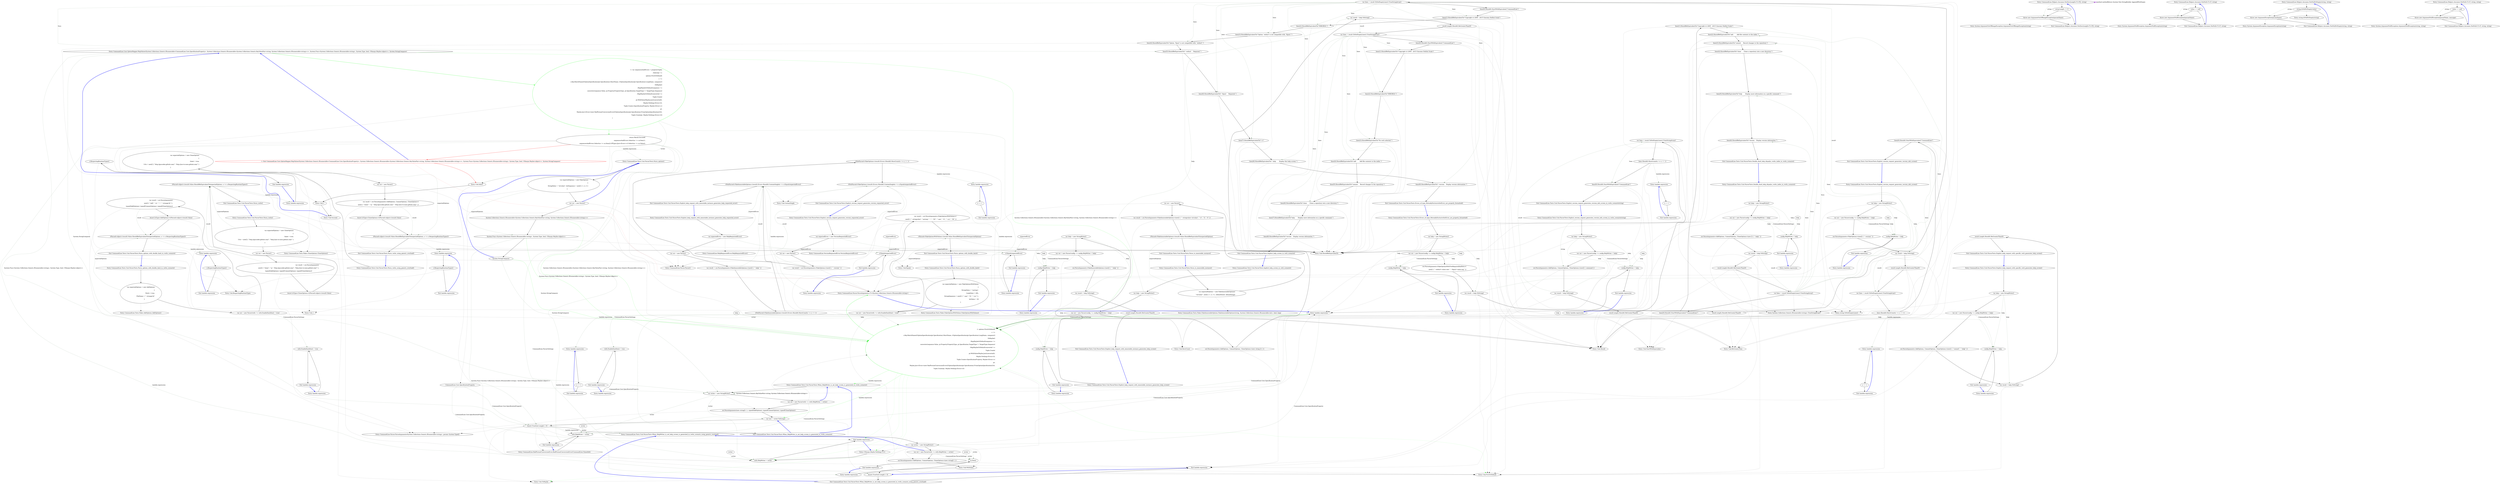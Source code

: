 digraph  {
m2_0 [cluster="CommandLine.Core.OptionMapper.MapValues(System.Collections.Generic.IEnumerable<CommandLine.Core.SpecificationProperty>, System.Collections.Generic.IEnumerable<System.Collections.Generic.KeyValuePair<string, System.Collections.Generic.IEnumerable<string>>>, System.Func<System.Collections.Generic.IEnumerable<string>, System.Type, bool, CSharpx.Maybe<object>>, System.StringComparer)", file="ParserTests.cs", label="Entry CommandLine.Core.OptionMapper.MapValues(System.Collections.Generic.IEnumerable<CommandLine.Core.SpecificationProperty>, System.Collections.Generic.IEnumerable<System.Collections.Generic.KeyValuePair<string, System.Collections.Generic.IEnumerable<string>>>, System.Func<System.Collections.Generic.IEnumerable<string>, System.Type, bool, CSharpx.Maybe<object>>, System.StringComparer)", span="14-14"];
m2_1 [cluster="CommandLine.Core.OptionMapper.MapValues(System.Collections.Generic.IEnumerable<CommandLine.Core.SpecificationProperty>, System.Collections.Generic.IEnumerable<System.Collections.Generic.KeyValuePair<string, System.Collections.Generic.IEnumerable<string>>>, System.Func<System.Collections.Generic.IEnumerable<string>, System.Type, bool, CSharpx.Maybe<object>>, System.StringComparer)", color=green, community=0, file="ParserTests.cs", label="-1: var sequencesAndErrors = propertyTuples\r\n                .Select(pt =>\r\n                    options.FirstOrDefault(\r\n                            s =>\r\n                            s.Key.MatchName(((OptionSpecification)pt.Specification).ShortName, ((OptionSpecification)pt.Specification).LongName, comparer))\r\n                               .ToMaybe()\r\n                               .MapMaybeOrDefault(sequence =>\r\n                                    converter(sequence.Value, pt.Property.PropertyType, pt.Specification.TargetType != TargetType.Sequence)\r\n                                    .MapMaybeOrDefault(converted =>\r\n                                            Tuple.Create(\r\n                                                pt.WithValue(Maybe.Just(converted)),\r\n                                                Maybe.Nothing<Error>()),\r\n                                            Tuple.Create<SpecificationProperty, Maybe<Error>>(\r\n                                                pt,\r\n                                                Maybe.Just<Error>(new BadFormatConversionError(((OptionSpecification)pt.Specification).FromOptionSpecification())))),\r\n                                Tuple.Create(pt, Maybe.Nothing<Error>()))\r\n                )", span="20-36"];
m2_2 [cluster="CommandLine.Core.OptionMapper.MapValues(System.Collections.Generic.IEnumerable<CommandLine.Core.SpecificationProperty>, System.Collections.Generic.IEnumerable<System.Collections.Generic.KeyValuePair<string, System.Collections.Generic.IEnumerable<string>>>, System.Func<System.Collections.Generic.IEnumerable<string>, System.Type, bool, CSharpx.Maybe<object>>, System.StringComparer)", file="ParserTests.cs", label="return Result.Succeed(\r\n                sequencesAndErrors.Select(se => se.Item1),\r\n                sequencesAndErrors.Select(se => se.Item2).OfType<Just<Error>>().Select(se => se.Value));", span="37-39"];
m2_4 [cluster="Unk.Select", file="ParserTests.cs", label="Entry Unk.Select", span=""];
m2_3 [cluster="CommandLine.Core.OptionMapper.MapValues(System.Collections.Generic.IEnumerable<CommandLine.Core.SpecificationProperty>, System.Collections.Generic.IEnumerable<System.Collections.Generic.KeyValuePair<string, System.Collections.Generic.IEnumerable<string>>>, System.Func<System.Collections.Generic.IEnumerable<string>, System.Type, bool, CSharpx.Maybe<object>>, System.StringComparer)", color=red, community=0, file="ParserTests.cs", label="-1: Exit CommandLine.Core.OptionMapper.MapValues(System.Collections.Generic.IEnumerable<CommandLine.Core.SpecificationProperty>, System.Collections.Generic.IEnumerable<System.Collections.Generic.KeyValuePair<string, System.Collections.Generic.IEnumerable<string>>>, System.Func<System.Collections.Generic.IEnumerable<string>, System.Type, bool, CSharpx.Maybe<object>>, System.StringComparer)", span="14-14"];
m2_5 [cluster="Unk.>", file="ParserTests.cs", label="Entry Unk.>", span=""];
m2_6 [cluster="Unk.Succeed", file="ParserTests.cs", label="Entry Unk.Succeed", span=""];
m2_100 [cluster="CommandLine.Tests.Unit.ParserTests.Explicit_help_request_with_immutable_instance_generates_help_requested_error()", file="ParserTests.cs", label="Entry CommandLine.Tests.Unit.ParserTests.Explicit_help_request_with_immutable_instance_generates_help_requested_error()", span="184-184"];
m2_101 [cluster="CommandLine.Tests.Unit.ParserTests.Explicit_help_request_with_immutable_instance_generates_help_requested_error()", file="ParserTests.cs", label="var expectedError = new HelpRequestedError()", span="187-187"];
m2_102 [cluster="CommandLine.Tests.Unit.ParserTests.Explicit_help_request_with_immutable_instance_generates_help_requested_error()", file="ParserTests.cs", label="var sut = new Parser()", span="188-188"];
m2_105 [cluster="CommandLine.Tests.Unit.ParserTests.Explicit_help_request_with_immutable_instance_generates_help_requested_error()", file="ParserTests.cs", label="((NotParsed<FakeImmutableOptions>)result).Errors.Should().ContainSingle(e => e.Equals(expectedError))", span="195-195"];
m2_103 [cluster="CommandLine.Tests.Unit.ParserTests.Explicit_help_request_with_immutable_instance_generates_help_requested_error()", file="ParserTests.cs", label="var result = sut.ParseArguments<FakeImmutableOptions>(new[] { ''--help'' })", span="191-191"];
m2_104 [cluster="CommandLine.Tests.Unit.ParserTests.Explicit_help_request_with_immutable_instance_generates_help_requested_error()", file="ParserTests.cs", label="((NotParsed<FakeImmutableOptions>)result).Errors.Should().HaveCount(x => x == 1)", span="194-194"];
m2_106 [cluster="CommandLine.Tests.Unit.ParserTests.Explicit_help_request_with_immutable_instance_generates_help_requested_error()", file="ParserTests.cs", label="Exit CommandLine.Tests.Unit.ParserTests.Explicit_help_request_with_immutable_instance_generates_help_requested_error()", span="184-184"];
m2_162 [cluster="CommandLine.Tests.Unit.ParserTests.Implicit_help_screen_in_verb_scenario()", file="ParserTests.cs", label="Entry CommandLine.Tests.Unit.ParserTests.Implicit_help_screen_in_verb_scenario()", span="251-251"];
m2_163 [cluster="CommandLine.Tests.Unit.ParserTests.Implicit_help_screen_in_verb_scenario()", file="ParserTests.cs", label="var help = new StringWriter()", span="254-254"];
m2_164 [cluster="CommandLine.Tests.Unit.ParserTests.Implicit_help_screen_in_verb_scenario()", file="ParserTests.cs", label="var sut = new Parser(config => config.HelpWriter = help)", span="255-255"];
m2_166 [cluster="CommandLine.Tests.Unit.ParserTests.Implicit_help_screen_in_verb_scenario()", file="ParserTests.cs", label="var result = help.ToString()", span="259-259"];
m2_165 [cluster="CommandLine.Tests.Unit.ParserTests.Implicit_help_screen_in_verb_scenario()", file="ParserTests.cs", label="sut.ParseArguments<AddOptions, CommitOptions, CloneOptions>(new string [] { })", span="258-258"];
m2_167 [cluster="CommandLine.Tests.Unit.ParserTests.Implicit_help_screen_in_verb_scenario()", file="ParserTests.cs", label="result.Length.Should().BeGreaterThan(0)", span="262-262"];
m2_168 [cluster="CommandLine.Tests.Unit.ParserTests.Implicit_help_screen_in_verb_scenario()", file="ParserTests.cs", label="var lines = result.ToNotEmptyLines().TrimStringArray()", span="263-263"];
m2_169 [cluster="CommandLine.Tests.Unit.ParserTests.Implicit_help_screen_in_verb_scenario()", file="ParserTests.cs", label="lines[0].Should().StartWithEquivalent(''CommandLine'')", span="264-264"];
m2_170 [cluster="CommandLine.Tests.Unit.ParserTests.Implicit_help_screen_in_verb_scenario()", file="ParserTests.cs", label="lines[1].ShouldBeEquivalentTo(''Copyright (c) 2005 - 2015 Giacomo Stelluti Scala'')", span="265-265"];
m2_171 [cluster="CommandLine.Tests.Unit.ParserTests.Implicit_help_screen_in_verb_scenario()", file="ParserTests.cs", label="lines[2].ShouldBeEquivalentTo(''ERROR(S):'')", span="266-266"];
m2_172 [cluster="CommandLine.Tests.Unit.ParserTests.Implicit_help_screen_in_verb_scenario()", file="ParserTests.cs", label="lines[3].ShouldBeEquivalentTo(''No verb selected.'')", span="267-267"];
m2_173 [cluster="CommandLine.Tests.Unit.ParserTests.Implicit_help_screen_in_verb_scenario()", file="ParserTests.cs", label="lines[4].ShouldBeEquivalentTo(''add        Add file contents to the index.'')", span="268-268"];
m2_174 [cluster="CommandLine.Tests.Unit.ParserTests.Implicit_help_screen_in_verb_scenario()", file="ParserTests.cs", label="lines[5].ShouldBeEquivalentTo(''commit     Record changes to the repository.'')", span="269-269"];
m2_175 [cluster="CommandLine.Tests.Unit.ParserTests.Implicit_help_screen_in_verb_scenario()", file="ParserTests.cs", label="lines[6].ShouldBeEquivalentTo(''clone      Clone a repository into a new directory.'')", span="270-270"];
m2_176 [cluster="CommandLine.Tests.Unit.ParserTests.Implicit_help_screen_in_verb_scenario()", file="ParserTests.cs", label="lines[7].ShouldBeEquivalentTo(''help       Display more information on a specific command.'')", span="271-271"];
m2_177 [cluster="CommandLine.Tests.Unit.ParserTests.Implicit_help_screen_in_verb_scenario()", file="ParserTests.cs", label="lines[8].ShouldBeEquivalentTo(''version    Display version information.'')", span="272-272"];
m2_178 [cluster="CommandLine.Tests.Unit.ParserTests.Implicit_help_screen_in_verb_scenario()", file="ParserTests.cs", label="Exit CommandLine.Tests.Unit.ParserTests.Implicit_help_screen_in_verb_scenario()", span="251-251"];
m2_8 [cluster="lambda expression", color=green, community=0, file="ParserTests.cs", label="-1: options.FirstOrDefault(\r\n                            s =>\r\n                            s.Key.MatchName(((OptionSpecification)pt.Specification).ShortName, ((OptionSpecification)pt.Specification).LongName, comparer))\r\n                               .ToMaybe()\r\n                               .MapMaybeOrDefault(sequence =>\r\n                                    converter(sequence.Value, pt.Property.PropertyType, pt.Specification.TargetType != TargetType.Sequence)\r\n                                    .MapMaybeOrDefault(converted =>\r\n                                            Tuple.Create(\r\n                                                pt.WithValue(Maybe.Just(converted)),\r\n                                                Maybe.Nothing<Error>()),\r\n                                            Tuple.Create<SpecificationProperty, Maybe<Error>>(\r\n                                                pt,\r\n                                                Maybe.Just<Error>(new BadFormatConversionError(((OptionSpecification)pt.Specification).FromOptionSpecification())))),\r\n                                Tuple.Create(pt, Maybe.Nothing<Error>()))", span="22-35"];
m2_18 [cluster="CommandLine.Tests.Unit.ParserTests.When_HelpWriter_is_set_help_screen_is_generated_in_verbs_scenario()", file="ParserTests.cs", label="sut.ParseArguments(new string[] { }, typeof(AddOptions), typeof(CommitOptions), typeof(CloneOptions))", span="38-38"];
m2_24 [cluster="lambda expression", file="ParserTests.cs", label="with.HelpWriter = writer", span="35-35"];
m2_79 [cluster="CommandLine.Tests.Fakes.CloneOptions.CloneOptions()", file="ParserTests.cs", label="Entry CommandLine.Tests.Fakes.CloneOptions.CloneOptions()", span="33-33"];
m2_29 [cluster="CommandLine.Tests.Unit.ParserTests.When_HelpWriter_is_set_help_screen_is_generated_in_verbs_scenario_using_generic_overload()", file="ParserTests.cs", label="sut.ParseArguments<AddOptions, CommitOptions, CloneOptions>(new string[] { })", span="54-54"];
m2_11 [cluster="Unk.ToMaybe", file="ParserTests.cs", label="Entry Unk.ToMaybe", span=""];
m2_118 [cluster="CommandLine.Tests.Unit.ParserTests.Explicit_help_request_with_immutable_instance_generates_help_screen()", file="ParserTests.cs", label="Entry CommandLine.Tests.Unit.ParserTests.Explicit_help_request_with_immutable_instance_generates_help_screen()", span="200-200"];
m2_119 [cluster="CommandLine.Tests.Unit.ParserTests.Explicit_help_request_with_immutable_instance_generates_help_screen()", file="ParserTests.cs", label="var help = new StringWriter()", span="203-203"];
m2_120 [cluster="CommandLine.Tests.Unit.ParserTests.Explicit_help_request_with_immutable_instance_generates_help_screen()", file="ParserTests.cs", label="var sut = new Parser(config => config.HelpWriter = help)", span="204-204"];
m2_122 [cluster="CommandLine.Tests.Unit.ParserTests.Explicit_help_request_with_immutable_instance_generates_help_screen()", file="ParserTests.cs", label="var result = help.ToString()", span="208-208"];
m2_121 [cluster="CommandLine.Tests.Unit.ParserTests.Explicit_help_request_with_immutable_instance_generates_help_screen()", file="ParserTests.cs", label="sut.ParseArguments<FakeImmutableOptions>(new[] { ''--help'' })", span="207-207"];
m2_123 [cluster="CommandLine.Tests.Unit.ParserTests.Explicit_help_request_with_immutable_instance_generates_help_screen()", file="ParserTests.cs", label="result.Length.Should().BeGreaterThan(0)", span="211-211"];
m2_124 [cluster="CommandLine.Tests.Unit.ParserTests.Explicit_help_request_with_immutable_instance_generates_help_screen()", file="ParserTests.cs", label="Exit CommandLine.Tests.Unit.ParserTests.Explicit_help_request_with_immutable_instance_generates_help_screen()", span="200-200"];
m2_46 [cluster="CommandLine.Tests.Unit.ParserTests.Parse_options_with_double_dash()", file="ParserTests.cs", label="Entry CommandLine.Tests.Unit.ParserTests.Parse_options_with_double_dash()", span="81-81"];
m2_47 [cluster="CommandLine.Tests.Unit.ParserTests.Parse_options_with_double_dash()", file="ParserTests.cs", label="var expectedOptions = new FakeOptionsWithValues\r\n                {\r\n                    StringValue = ''astring'',\r\n                    LongValue = 20L,\r\n                    StringSequence = new[] { ''--aaa'', ''-b'', ''--ccc'' },\r\n                    IntValue = 30\r\n                }", span="84-90"];
m2_48 [cluster="CommandLine.Tests.Unit.ParserTests.Parse_options_with_double_dash()", file="ParserTests.cs", label="var sut = new Parser(with => with.EnableDashDash = true)", span="91-91"];
m2_50 [cluster="CommandLine.Tests.Unit.ParserTests.Parse_options_with_double_dash()", file="ParserTests.cs", label="((Parsed<FakeOptionsWithValues>)result).Value.ShouldBeEquivalentTo(expectedOptions)", span="98-98"];
m2_49 [cluster="CommandLine.Tests.Unit.ParserTests.Parse_options_with_double_dash()", file="ParserTests.cs", label="var result = sut.ParseArguments<FakeOptionsWithValues>(\r\n                new[] { ''--stringvalue'', ''astring'', ''--'', ''20'', ''--aaa'', ''-b'', ''--ccc'', ''30'' })", span="94-95"];
m2_51 [cluster="CommandLine.Tests.Unit.ParserTests.Parse_options_with_double_dash()", file="ParserTests.cs", label="Exit CommandLine.Tests.Unit.ParserTests.Parse_options_with_double_dash()", span="81-81"];
m2_110 [cluster="Unk.ContainSingle", file="ParserTests.cs", label="Entry Unk.ContainSingle", span=""];
m2_237 [cluster="CommandLine.Tests.Unit.ParserTests.Explicit_help_request_with_specific_verb_generates_help_screen()", file="ParserTests.cs", label="Entry CommandLine.Tests.Unit.ParserTests.Explicit_help_request_with_specific_verb_generates_help_screen()", span="350-350"];
m2_238 [cluster="CommandLine.Tests.Unit.ParserTests.Explicit_help_request_with_specific_verb_generates_help_screen()", file="ParserTests.cs", label="var help = new StringWriter()", span="353-353"];
m2_239 [cluster="CommandLine.Tests.Unit.ParserTests.Explicit_help_request_with_specific_verb_generates_help_screen()", file="ParserTests.cs", label="var sut = new Parser(config => config.HelpWriter = help)", span="354-354"];
m2_241 [cluster="CommandLine.Tests.Unit.ParserTests.Explicit_help_request_with_specific_verb_generates_help_screen()", file="ParserTests.cs", label="var result = help.ToString()", span="358-358"];
m2_240 [cluster="CommandLine.Tests.Unit.ParserTests.Explicit_help_request_with_specific_verb_generates_help_screen()", file="ParserTests.cs", label="sut.ParseArguments<AddOptions, CommitOptions, CloneOptions>(new[] { ''commit'', ''--help'' })", span="357-357"];
m2_242 [cluster="CommandLine.Tests.Unit.ParserTests.Explicit_help_request_with_specific_verb_generates_help_screen()", file="ParserTests.cs", label="result.Length.Should().BeGreaterThan(0)", span="361-361"];
m2_243 [cluster="CommandLine.Tests.Unit.ParserTests.Explicit_help_request_with_specific_verb_generates_help_screen()", file="ParserTests.cs", label="Exit CommandLine.Tests.Unit.ParserTests.Explicit_help_request_with_specific_verb_generates_help_screen()", span="350-350"];
m2_22 [cluster="CommandLine.Parser.ParseArguments(System.Collections.Generic.IEnumerable<string>, params System.Type[])", file="ParserTests.cs", label="Entry CommandLine.Parser.ParseArguments(System.Collections.Generic.IEnumerable<string>, params System.Type[])", span="142-142"];
m2_64 [cluster="Unk.>", file="ParserTests.cs", label="Entry Unk.>", span=""];
m2_33 [cluster="lambda expression", file="ParserTests.cs", label="Exit lambda expression", span="38-38"];
m2_14 [cluster="lambda expression", file="ParserTests.cs", label="Exit lambda expression", span="19-19"];
m2_83 [cluster="CommandLine.Tests.Unit.ParserTests.Parse_verbs_using_generic_overload()", file="ParserTests.cs", label="Entry CommandLine.Tests.Unit.ParserTests.Parse_verbs_using_generic_overload()", span="147-147"];
m2_84 [cluster="CommandLine.Tests.Unit.ParserTests.Parse_verbs_using_generic_overload()", file="ParserTests.cs", label="var expectedOptions = new CloneOptions\r\n            {\r\n                Quiet = true,\r\n                Urls = new[] { ''http://gsscoder.github.com/'', ''http://yes-to-nooo.github.com/'' }\r\n            }", span="150-154"];
m2_85 [cluster="CommandLine.Tests.Unit.ParserTests.Parse_verbs_using_generic_overload()", file="ParserTests.cs", label="var sut = new Parser()", span="155-155"];
m2_88 [cluster="CommandLine.Tests.Unit.ParserTests.Parse_verbs_using_generic_overload()", file="ParserTests.cs", label="((Parsed<object>)result).Value.ShouldBeEquivalentTo(expectedOptions, o => o.RespectingRuntimeTypes())", span="163-163"];
m2_86 [cluster="CommandLine.Tests.Unit.ParserTests.Parse_verbs_using_generic_overload()", file="ParserTests.cs", label="var result = sut.ParseArguments<AddOptions, CommitOptions, CloneOptions>(\r\n                new[] { ''clone'', ''-q'', ''http://gsscoder.github.com/'', ''http://yes-to-nooo.github.com/'' })", span="158-159"];
m2_87 [cluster="CommandLine.Tests.Unit.ParserTests.Parse_verbs_using_generic_overload()", file="ParserTests.cs", label="Assert.IsType<CloneOptions>(((Parsed<object>)result).Value)", span="162-162"];
m2_89 [cluster="CommandLine.Tests.Unit.ParserTests.Parse_verbs_using_generic_overload()", file="ParserTests.cs", label="Exit CommandLine.Tests.Unit.ParserTests.Parse_verbs_using_generic_overload()", span="147-147"];
m2_154 [cluster="System.Collections.Generic.IEnumerable<string>.TrimStringArray()", file="ParserTests.cs", label="Entry System.Collections.Generic.IEnumerable<string>.TrimStringArray()", span="15-15"];
m2_56 [cluster="CommandLine.Tests.Unit.ParserTests.Parse_options_with_double_dash_in_verbs_scenario()", file="ParserTests.cs", label="Entry CommandLine.Tests.Unit.ParserTests.Parse_options_with_double_dash_in_verbs_scenario()", span="103-103"];
m2_57 [cluster="CommandLine.Tests.Unit.ParserTests.Parse_options_with_double_dash_in_verbs_scenario()", file="ParserTests.cs", label="var expectedOptions = new AddOptions\r\n                {\r\n                    Patch = true,\r\n                    FileName = ''--strange-fn''\r\n                }", span="106-110"];
m2_58 [cluster="CommandLine.Tests.Unit.ParserTests.Parse_options_with_double_dash_in_verbs_scenario()", file="ParserTests.cs", label="var sut = new Parser(with => with.EnableDashDash = true)", span="111-111"];
m2_61 [cluster="CommandLine.Tests.Unit.ParserTests.Parse_options_with_double_dash_in_verbs_scenario()", file="ParserTests.cs", label="((Parsed<object>)result).Value.ShouldBeEquivalentTo(expectedOptions, o => o.RespectingRuntimeTypes())", span="120-120"];
m2_59 [cluster="CommandLine.Tests.Unit.ParserTests.Parse_options_with_double_dash_in_verbs_scenario()", file="ParserTests.cs", label="var result = sut.ParseArguments(\r\n                new[] { ''add'', ''-p'', ''--'', ''--strange-fn'' },\r\n                typeof(AddOptions), typeof(CommitOptions), typeof(CloneOptions))", span="114-116"];
m2_60 [cluster="CommandLine.Tests.Unit.ParserTests.Parse_options_with_double_dash_in_verbs_scenario()", file="ParserTests.cs", label="Assert.IsType<AddOptions>(((Parsed<object>)result).Value)", span="119-119"];
m2_62 [cluster="CommandLine.Tests.Unit.ParserTests.Parse_options_with_double_dash_in_verbs_scenario()", file="ParserTests.cs", label="Exit CommandLine.Tests.Unit.ParserTests.Parse_options_with_double_dash_in_verbs_scenario()", span="103-103"];
m2_7 [cluster="lambda expression", file="ParserTests.cs", label="Entry lambda expression", span="21-35"];
m2_71 [cluster="Unk.RespectingRuntimeTypes", file="ParserTests.cs", label="Entry Unk.RespectingRuntimeTypes", span=""];
m2_125 [cluster="Unk.BeGreaterThan", file="ParserTests.cs", label="Entry Unk.BeGreaterThan", span=""];
m2_129 [cluster="CommandLine.Tests.Unit.ParserTests.Explicit_version_request_generates_version_requested_error()", file="ParserTests.cs", label="Entry CommandLine.Tests.Unit.ParserTests.Explicit_version_request_generates_version_requested_error()", span="216-216"];
m2_130 [cluster="CommandLine.Tests.Unit.ParserTests.Explicit_version_request_generates_version_requested_error()", file="ParserTests.cs", label="var expectedError = new VersionRequestedError()", span="219-219"];
m2_131 [cluster="CommandLine.Tests.Unit.ParserTests.Explicit_version_request_generates_version_requested_error()", file="ParserTests.cs", label="var sut = new Parser()", span="220-220"];
m2_134 [cluster="CommandLine.Tests.Unit.ParserTests.Explicit_version_request_generates_version_requested_error()", file="ParserTests.cs", label="((NotParsed<FakeOptions>)result).Errors.Should().ContainSingle(e => e.Equals(expectedError))", span="227-227"];
m2_132 [cluster="CommandLine.Tests.Unit.ParserTests.Explicit_version_request_generates_version_requested_error()", file="ParserTests.cs", label="var result = sut.ParseArguments<FakeOptions>(new[] { ''--version'' })", span="223-223"];
m2_133 [cluster="CommandLine.Tests.Unit.ParserTests.Explicit_version_request_generates_version_requested_error()", file="ParserTests.cs", label="((NotParsed<FakeOptions>)result).Errors.Should().HaveCount(x => x == 1)", span="226-226"];
m2_135 [cluster="CommandLine.Tests.Unit.ParserTests.Explicit_version_request_generates_version_requested_error()", file="ParserTests.cs", label="Exit CommandLine.Tests.Unit.ParserTests.Explicit_version_request_generates_version_requested_error()", span="216-216"];
m2_136 [cluster="CommandLine.VersionRequestedError.VersionRequestedError()", file="ParserTests.cs", label="Entry CommandLine.VersionRequestedError.VersionRequestedError()", span="432-432"];
m2_44 [cluster="CommandLine.Parser.Parser()", file="ParserTests.cs", label="Entry CommandLine.Parser.Parser()", span="26-26"];
m2_25 [cluster="lambda expression", file="ParserTests.cs", label="Exit lambda expression", span="35-35"];
m2_13 [cluster="lambda expression", file="ParserTests.cs", label="with.HelpWriter = writer", span="19-19"];
m2_182 [cluster="CommandLine.Tests.Unit.ParserTests.Double_dash_help_dispalys_verbs_index_in_verbs_scenario()", file="ParserTests.cs", label="Entry CommandLine.Tests.Unit.ParserTests.Double_dash_help_dispalys_verbs_index_in_verbs_scenario()", span="277-277"];
m2_183 [cluster="CommandLine.Tests.Unit.ParserTests.Double_dash_help_dispalys_verbs_index_in_verbs_scenario()", file="ParserTests.cs", label="var help = new StringWriter()", span="280-280"];
m2_184 [cluster="CommandLine.Tests.Unit.ParserTests.Double_dash_help_dispalys_verbs_index_in_verbs_scenario()", file="ParserTests.cs", label="var sut = new Parser(config => config.HelpWriter = help)", span="281-281"];
m2_186 [cluster="CommandLine.Tests.Unit.ParserTests.Double_dash_help_dispalys_verbs_index_in_verbs_scenario()", file="ParserTests.cs", label="var result = help.ToString()", span="285-285"];
m2_185 [cluster="CommandLine.Tests.Unit.ParserTests.Double_dash_help_dispalys_verbs_index_in_verbs_scenario()", file="ParserTests.cs", label="sut.ParseArguments<AddOptions, CommitOptions, CloneOptions>(new [] { ''--help'' })", span="284-284"];
m2_187 [cluster="CommandLine.Tests.Unit.ParserTests.Double_dash_help_dispalys_verbs_index_in_verbs_scenario()", file="ParserTests.cs", label="result.Length.Should().BeGreaterThan(0)", span="288-288"];
m2_188 [cluster="CommandLine.Tests.Unit.ParserTests.Double_dash_help_dispalys_verbs_index_in_verbs_scenario()", file="ParserTests.cs", label="var lines = result.ToNotEmptyLines().TrimStringArray()", span="289-289"];
m2_189 [cluster="CommandLine.Tests.Unit.ParserTests.Double_dash_help_dispalys_verbs_index_in_verbs_scenario()", file="ParserTests.cs", label="lines[0].Should().StartWithEquivalent(''CommandLine'')", span="290-290"];
m2_190 [cluster="CommandLine.Tests.Unit.ParserTests.Double_dash_help_dispalys_verbs_index_in_verbs_scenario()", file="ParserTests.cs", label="lines[1].ShouldBeEquivalentTo(''Copyright (c) 2005 - 2015 Giacomo Stelluti Scala'')", span="291-291"];
m2_191 [cluster="CommandLine.Tests.Unit.ParserTests.Double_dash_help_dispalys_verbs_index_in_verbs_scenario()", file="ParserTests.cs", label="lines[2].ShouldBeEquivalentTo(''add        Add file contents to the index.'')", span="292-292"];
m2_192 [cluster="CommandLine.Tests.Unit.ParserTests.Double_dash_help_dispalys_verbs_index_in_verbs_scenario()", file="ParserTests.cs", label="lines[3].ShouldBeEquivalentTo(''commit     Record changes to the repository.'')", span="293-293"];
m2_193 [cluster="CommandLine.Tests.Unit.ParserTests.Double_dash_help_dispalys_verbs_index_in_verbs_scenario()", file="ParserTests.cs", label="lines[4].ShouldBeEquivalentTo(''clone      Clone a repository into a new directory.'')", span="294-294"];
m2_194 [cluster="CommandLine.Tests.Unit.ParserTests.Double_dash_help_dispalys_verbs_index_in_verbs_scenario()", file="ParserTests.cs", label="lines[5].ShouldBeEquivalentTo(''help       Display more information on a specific command.'')", span="295-295"];
m2_195 [cluster="CommandLine.Tests.Unit.ParserTests.Double_dash_help_dispalys_verbs_index_in_verbs_scenario()", file="ParserTests.cs", label="lines[6].ShouldBeEquivalentTo(''version    Display version information.'')", span="296-296"];
m2_196 [cluster="CommandLine.Tests.Unit.ParserTests.Double_dash_help_dispalys_verbs_index_in_verbs_scenario()", file="ParserTests.cs", label="Exit CommandLine.Tests.Unit.ParserTests.Double_dash_help_dispalys_verbs_index_in_verbs_scenario()", span="277-277"];
m2_26 [cluster="CommandLine.Tests.Unit.ParserTests.When_HelpWriter_is_set_help_screen_is_generated_in_verbs_scenario_using_generic_overload()", file="ParserTests.cs", label="Entry CommandLine.Tests.Unit.ParserTests.When_HelpWriter_is_set_help_screen_is_generated_in_verbs_scenario_using_generic_overload()", span="47-47"];
m2_12 [cluster="CSharpx.Maybe.Nothing<T>()", file="ParserTests.cs", label="Entry CSharpx.Maybe.Nothing<T>()", span="116-116"];
m2_23 [cluster="CommandLine.BadFormatConversionError.BadFormatConversionError(CommandLine.NameInfo)", file="ParserTests.cs", label="Entry CommandLine.BadFormatConversionError.BadFormatConversionError(CommandLine.NameInfo)", span="349-349"];
m2_35 [cluster="lambda expression", file="ParserTests.cs", label="se.Item2", span="39-39"];
m2_34 [cluster="lambda expression", file="ParserTests.cs", label="Entry lambda expression", span="39-39"];
m2_36 [cluster="lambda expression", file="ParserTests.cs", label="Exit lambda expression", span="39-39"];
m2_54 [cluster="lambda expression", file="ParserTests.cs", label="with.EnableDashDash = true", span="91-91"];
m2_53 [cluster="lambda expression", file="ParserTests.cs", label="Entry lambda expression", span="91-91"];
m2_55 [cluster="lambda expression", file="ParserTests.cs", label="Exit lambda expression", span="91-91"];
m2_66 [cluster="lambda expression", file="ParserTests.cs", label="with.EnableDashDash = true", span="111-111"];
m2_68 [cluster="lambda expression", file="ParserTests.cs", label="Entry lambda expression", span="120-120"];
m2_65 [cluster="lambda expression", file="ParserTests.cs", label="Entry lambda expression", span="111-111"];
m2_67 [cluster="lambda expression", file="ParserTests.cs", label="Exit lambda expression", span="111-111"];
m2_69 [cluster="lambda expression", file="ParserTests.cs", label="o.RespectingRuntimeTypes()", span="120-120"];
m2_70 [cluster="lambda expression", file="ParserTests.cs", label="Exit lambda expression", span="120-120"];
m2_80 [cluster="lambda expression", file="ParserTests.cs", label="Entry lambda expression", span="142-142"];
m2_81 [cluster="lambda expression", file="ParserTests.cs", label="o.RespectingRuntimeTypes()", span="142-142"];
m2_82 [cluster="lambda expression", file="ParserTests.cs", label="Exit lambda expression", span="142-142"];
m2_90 [cluster="lambda expression", file="ParserTests.cs", label="Entry lambda expression", span="163-163"];
m2_91 [cluster="lambda expression", file="ParserTests.cs", label="o.RespectingRuntimeTypes()", span="163-163"];
m2_92 [cluster="lambda expression", file="ParserTests.cs", label="Exit lambda expression", span="163-163"];
m2_115 [cluster="lambda expression", file="ParserTests.cs", label="e.Equals(expectedError)", span="195-195"];
m2_111 [cluster="lambda expression", file="ParserTests.cs", label="Entry lambda expression", span="194-194"];
m2_114 [cluster="lambda expression", file="ParserTests.cs", label="Entry lambda expression", span="195-195"];
m2_112 [cluster="lambda expression", file="ParserTests.cs", label="x == 1", span="194-194"];
m2_113 [cluster="lambda expression", file="ParserTests.cs", label="Exit lambda expression", span="194-194"];
m2_116 [cluster="lambda expression", file="ParserTests.cs", label="Exit lambda expression", span="195-195"];
m2_127 [cluster="lambda expression", file="ParserTests.cs", label="config.HelpWriter = help", span="204-204"];
m2_126 [cluster="lambda expression", file="ParserTests.cs", label="Entry lambda expression", span="204-204"];
m2_128 [cluster="lambda expression", file="ParserTests.cs", label="Exit lambda expression", span="204-204"];
m2_141 [cluster="lambda expression", file="ParserTests.cs", label="e.Equals(expectedError)", span="227-227"];
m2_137 [cluster="lambda expression", file="ParserTests.cs", label="Entry lambda expression", span="226-226"];
m2_140 [cluster="lambda expression", file="ParserTests.cs", label="Entry lambda expression", span="227-227"];
m2_138 [cluster="lambda expression", file="ParserTests.cs", label="x == 1", span="226-226"];
m2_139 [cluster="lambda expression", file="ParserTests.cs", label="Exit lambda expression", span="226-226"];
m2_142 [cluster="lambda expression", file="ParserTests.cs", label="Exit lambda expression", span="227-227"];
m2_157 [cluster="lambda expression", file="ParserTests.cs", label="config.HelpWriter = help", span="236-236"];
m2_159 [cluster="lambda expression", file="ParserTests.cs", label="Entry lambda expression", span="245-245"];
m2_156 [cluster="lambda expression", file="ParserTests.cs", label="Entry lambda expression", span="236-236"];
m2_158 [cluster="lambda expression", file="ParserTests.cs", label="Exit lambda expression", span="236-236"];
m2_160 [cluster="lambda expression", file="ParserTests.cs", label="x == 1", span="245-245"];
m2_161 [cluster="lambda expression", file="ParserTests.cs", label="Exit lambda expression", span="245-245"];
m2_180 [cluster="lambda expression", file="ParserTests.cs", label="config.HelpWriter = help", span="255-255"];
m2_179 [cluster="lambda expression", file="ParserTests.cs", label="Entry lambda expression", span="255-255"];
m2_181 [cluster="lambda expression", file="ParserTests.cs", label="Exit lambda expression", span="255-255"];
m2_198 [cluster="lambda expression", file="ParserTests.cs", label="config.HelpWriter = help", span="281-281"];
m2_197 [cluster="lambda expression", file="ParserTests.cs", label="Entry lambda expression", span="281-281"];
m2_199 [cluster="lambda expression", file="ParserTests.cs", label="Exit lambda expression", span="281-281"];
m2_211 [cluster="lambda expression", file="ParserTests.cs", label="config.HelpWriter = help", span="307-307"];
m2_213 [cluster="lambda expression", file="ParserTests.cs", label="Entry lambda expression", span="316-316"];
m2_210 [cluster="lambda expression", file="ParserTests.cs", label="Entry lambda expression", span="307-307"];
m2_212 [cluster="lambda expression", file="ParserTests.cs", label="Exit lambda expression", span="307-307"];
m2_214 [cluster="lambda expression", file="ParserTests.cs", label="x == 1", span="316-316"];
m2_215 [cluster="lambda expression", file="ParserTests.cs", label="Exit lambda expression", span="316-316"];
m2_235 [cluster="lambda expression", file="ParserTests.cs", label="config.HelpWriter = help", span="326-326"];
m2_234 [cluster="lambda expression", file="ParserTests.cs", label="Entry lambda expression", span="326-326"];
m2_236 [cluster="lambda expression", file="ParserTests.cs", label="Exit lambda expression", span="326-326"];
m2_245 [cluster="lambda expression", file="ParserTests.cs", label="config.HelpWriter = help", span="354-354"];
m2_244 [cluster="lambda expression", file="ParserTests.cs", label="Entry lambda expression", span="354-354"];
m2_246 [cluster="lambda expression", file="ParserTests.cs", label="Exit lambda expression", span="354-354"];
m2_9 [cluster="CommandLine.Parser.ParseArguments<T>(System.Collections.Generic.IEnumerable<string>)", file="ParserTests.cs", label="Entry CommandLine.Parser.ParseArguments<T>(System.Collections.Generic.IEnumerable<string>)", span="85-85"];
m2_15 [cluster="CommandLine.Tests.Unit.ParserTests.When_HelpWriter_is_set_help_screen_is_generated_in_verbs_scenario()", file="ParserTests.cs", label="Entry CommandLine.Tests.Unit.ParserTests.When_HelpWriter_is_set_help_screen_is_generated_in_verbs_scenario()", span="31-31"];
m2_19 [cluster="CommandLine.Tests.Unit.ParserTests.When_HelpWriter_is_set_help_screen_is_generated_in_verbs_scenario()", file="ParserTests.cs", label="var text = writer.ToString()", span="41-41"];
m2_16 [cluster="CommandLine.Tests.Unit.ParserTests.When_HelpWriter_is_set_help_screen_is_generated_in_verbs_scenario()", file="ParserTests.cs", label="var writer = new StringWriter()", span="34-34"];
m2_20 [cluster="CommandLine.Tests.Unit.ParserTests.When_HelpWriter_is_set_help_screen_is_generated_in_verbs_scenario()", file="ParserTests.cs", label="Assert.True(text.Length > 0)", span="42-42"];
m2_31 [cluster="CommandLine.Tests.Unit.ParserTests.When_HelpWriter_is_set_help_screen_is_generated_in_verbs_scenario_using_generic_overload()", file="ParserTests.cs", label="Assert.True(text.Length > 0)", span="58-58"];
m2_37 [cluster="CommandLine.Tests.Unit.ParserTests.Parse_options()", file="ParserTests.cs", label="Entry CommandLine.Tests.Unit.ParserTests.Parse_options()", span="63-63"];
m2_27 [cluster="CommandLine.Tests.Unit.ParserTests.When_HelpWriter_is_set_help_screen_is_generated_in_verbs_scenario_using_generic_overload()", file="ParserTests.cs", label="var writer = new StringWriter()", span="50-50"];
m2_17 [cluster="CommandLine.Tests.Unit.ParserTests.When_HelpWriter_is_set_help_screen_is_generated_in_verbs_scenario()", file="ParserTests.cs", label="var sut = new Parser(with => with.HelpWriter = writer)", span="35-35"];
m2_21 [cluster="CommandLine.Tests.Unit.ParserTests.When_HelpWriter_is_set_help_screen_is_generated_in_verbs_scenario()", file="ParserTests.cs", label="Exit CommandLine.Tests.Unit.ParserTests.When_HelpWriter_is_set_help_screen_is_generated_in_verbs_scenario()", span="31-31"];
m2_32 [cluster="CommandLine.Tests.Unit.ParserTests.When_HelpWriter_is_set_help_screen_is_generated_in_verbs_scenario_using_generic_overload()", file="ParserTests.cs", label="Exit CommandLine.Tests.Unit.ParserTests.When_HelpWriter_is_set_help_screen_is_generated_in_verbs_scenario_using_generic_overload()", span="47-47"];
m2_39 [cluster="CommandLine.Tests.Unit.ParserTests.Parse_options()", file="ParserTests.cs", label="var sut = new Parser()", span="70-70"];
m2_38 [cluster="CommandLine.Tests.Unit.ParserTests.Parse_options()", file="ParserTests.cs", label="var expectedOptions = new FakeOptions\r\n                {\r\n                    StringValue = ''strvalue'', IntSequence = new[] { 1, 2, 3 }\r\n                }", span="66-69"];
m2_28 [cluster="CommandLine.Tests.Unit.ParserTests.When_HelpWriter_is_set_help_screen_is_generated_in_verbs_scenario_using_generic_overload()", file="ParserTests.cs", label="var sut = new Parser(with => with.HelpWriter = writer)", span="51-51"];
m2_216 [cluster="CommandLine.Tests.Unit.ParserTests.Errors_of_type_MutuallyExclusiveSetError_are_properly_formatted()", file="ParserTests.cs", label="Entry CommandLine.Tests.Unit.ParserTests.Errors_of_type_MutuallyExclusiveSetError_are_properly_formatted()", span="322-322"];
m2_217 [cluster="CommandLine.Tests.Unit.ParserTests.Errors_of_type_MutuallyExclusiveSetError_are_properly_formatted()", file="ParserTests.cs", label="var help = new StringWriter()", span="325-325"];
m2_218 [cluster="CommandLine.Tests.Unit.ParserTests.Errors_of_type_MutuallyExclusiveSetError_are_properly_formatted()", file="ParserTests.cs", label="var sut = new Parser(config => config.HelpWriter = help)", span="326-326"];
m2_220 [cluster="CommandLine.Tests.Unit.ParserTests.Errors_of_type_MutuallyExclusiveSetError_are_properly_formatted()", file="ParserTests.cs", label="var result = help.ToString()", span="331-331"];
m2_219 [cluster="CommandLine.Tests.Unit.ParserTests.Errors_of_type_MutuallyExclusiveSetError_are_properly_formatted()", file="ParserTests.cs", label="sut.ParseArguments<FakeOptionsWithTwoRequiredAndSets>(\r\n                new[] { ''--weburl=value.com'', ''--ftpurl=value.org'' })", span="329-330"];
m2_221 [cluster="CommandLine.Tests.Unit.ParserTests.Errors_of_type_MutuallyExclusiveSetError_are_properly_formatted()", file="ParserTests.cs", label="result.Length.Should().BeGreaterThan(0)", span="334-334"];
m2_222 [cluster="CommandLine.Tests.Unit.ParserTests.Errors_of_type_MutuallyExclusiveSetError_are_properly_formatted()", file="ParserTests.cs", label="var lines = result.ToNotEmptyLines().TrimStringArray()", span="335-335"];
m2_223 [cluster="CommandLine.Tests.Unit.ParserTests.Errors_of_type_MutuallyExclusiveSetError_are_properly_formatted()", file="ParserTests.cs", label="lines[0].Should().StartWithEquivalent(''CommandLine'')", span="336-336"];
m2_224 [cluster="CommandLine.Tests.Unit.ParserTests.Errors_of_type_MutuallyExclusiveSetError_are_properly_formatted()", file="ParserTests.cs", label="lines[1].ShouldBeEquivalentTo(''Copyright (c) 2005 - 2015 Giacomo Stelluti Scala'')", span="337-337"];
m2_225 [cluster="CommandLine.Tests.Unit.ParserTests.Errors_of_type_MutuallyExclusiveSetError_are_properly_formatted()", file="ParserTests.cs", label="lines[2].ShouldBeEquivalentTo(''ERROR(S):'')", span="338-338"];
m2_226 [cluster="CommandLine.Tests.Unit.ParserTests.Errors_of_type_MutuallyExclusiveSetError_are_properly_formatted()", file="ParserTests.cs", label="lines[3].ShouldBeEquivalentTo(''Option: 'weburl' is not compatible with: 'ftpurl'.'')", span="339-339"];
m2_227 [cluster="CommandLine.Tests.Unit.ParserTests.Errors_of_type_MutuallyExclusiveSetError_are_properly_formatted()", file="ParserTests.cs", label="lines[4].ShouldBeEquivalentTo(''Option: 'ftpurl' is not compatible with: 'weburl'.'')", span="340-340"];
m2_228 [cluster="CommandLine.Tests.Unit.ParserTests.Errors_of_type_MutuallyExclusiveSetError_are_properly_formatted()", file="ParserTests.cs", label="lines[5].ShouldBeEquivalentTo(''--weburl     Required.'')", span="341-341"];
m2_229 [cluster="CommandLine.Tests.Unit.ParserTests.Errors_of_type_MutuallyExclusiveSetError_are_properly_formatted()", file="ParserTests.cs", label="lines[6].ShouldBeEquivalentTo(''--ftpurl     Required.'')", span="342-342"];
m2_230 [cluster="CommandLine.Tests.Unit.ParserTests.Errors_of_type_MutuallyExclusiveSetError_are_properly_formatted()", file="ParserTests.cs", label="lines[7].ShouldBeEquivalentTo(''-a'')", span="343-343"];
m2_231 [cluster="CommandLine.Tests.Unit.ParserTests.Errors_of_type_MutuallyExclusiveSetError_are_properly_formatted()", file="ParserTests.cs", label="lines[8].ShouldBeEquivalentTo(''--help       Display this help screen.'')", span="344-344"];
m2_232 [cluster="CommandLine.Tests.Unit.ParserTests.Errors_of_type_MutuallyExclusiveSetError_are_properly_formatted()", file="ParserTests.cs", label="lines[9].ShouldBeEquivalentTo(''--version    Display version information.'')", span="345-345"];
m2_233 [cluster="CommandLine.Tests.Unit.ParserTests.Errors_of_type_MutuallyExclusiveSetError_are_properly_formatted()", file="ParserTests.cs", label="Exit CommandLine.Tests.Unit.ParserTests.Errors_of_type_MutuallyExclusiveSetError_are_properly_formatted()", span="322-322"];
m2_30 [cluster="Unk.WithValue", file="ParserTests.cs", label="Entry Unk.WithValue", span=""];
m2_108 [cluster="Unk.Should", file="ParserTests.cs", label="Entry Unk.Should", span=""];
m2_117 [cluster="Unk.Equals", file="ParserTests.cs", label="Entry Unk.Equals", span=""];
m2_10 [cluster="Unk.FirstOrDefault", file="ParserTests.cs", label="Entry Unk.FirstOrDefault", span=""];
m2_155 [cluster="Unk.StartWithEquivalent", file="ParserTests.cs", label="Entry Unk.StartWithEquivalent", span=""];
m2_109 [cluster="Unk.HaveCount", file="ParserTests.cs", label="Entry Unk.HaveCount", span=""];
m2_99 [cluster="CommandLine.Tests.Fakes.FakeImmutableOptions.FakeImmutableOptions(string, System.Collections.Generic.IEnumerable<int>, bool, long)", file="ParserTests.cs", label="Entry CommandLine.Tests.Fakes.FakeImmutableOptions.FakeImmutableOptions(string, System.Collections.Generic.IEnumerable<int>, bool, long)", span="13-13"];
m2_63 [cluster="CommandLine.Tests.Fakes.AddOptions.AddOptions()", file="ParserTests.cs", label="Entry CommandLine.Tests.Fakes.AddOptions.AddOptions()", span="7-7"];
m2_41 [cluster="CommandLine.Tests.Unit.ParserTests.Parse_options()", file="ParserTests.cs", label="System.Func<System.Collections.Generic.IEnumerable<string>, System.Type, bool, CSharpx.Maybe<object>>", span=""];
m2_40 [cluster="CommandLine.Tests.Unit.ParserTests.Parse_options()", file="ParserTests.cs", label="System.Collections.Generic.IEnumerable<System.Collections.Generic.KeyValuePair<string, System.Collections.Generic.IEnumerable<string>>>", span=""];
m2_42 [cluster="CommandLine.Tests.Unit.ParserTests.Parse_options()", file="ParserTests.cs", label="System.StringComparer", span=""];
m2_143 [cluster="CommandLine.Tests.Unit.ParserTests.Explicit_version_request_generates_version_info_screen()", file="ParserTests.cs", label="Entry CommandLine.Tests.Unit.ParserTests.Explicit_version_request_generates_version_info_screen()", span="232-232"];
m2_144 [cluster="CommandLine.Tests.Unit.ParserTests.Explicit_version_request_generates_version_info_screen()", file="ParserTests.cs", label="var help = new StringWriter()", span="235-235"];
m2_145 [cluster="CommandLine.Tests.Unit.ParserTests.Explicit_version_request_generates_version_info_screen()", file="ParserTests.cs", label="var sut = new Parser(config => config.HelpWriter = help)", span="236-236"];
m2_147 [cluster="CommandLine.Tests.Unit.ParserTests.Explicit_version_request_generates_version_info_screen()", file="ParserTests.cs", label="var result = help.ToString()", span="240-240"];
m2_146 [cluster="CommandLine.Tests.Unit.ParserTests.Explicit_version_request_generates_version_info_screen()", file="ParserTests.cs", label="sut.ParseArguments<FakeOptions>(new[] { ''--version'' })", span="239-239"];
m2_148 [cluster="CommandLine.Tests.Unit.ParserTests.Explicit_version_request_generates_version_info_screen()", file="ParserTests.cs", label="result.Length.Should().BeGreaterThan(0)", span="243-243"];
m2_149 [cluster="CommandLine.Tests.Unit.ParserTests.Explicit_version_request_generates_version_info_screen()", file="ParserTests.cs", label="var lines = result.ToNotEmptyLines().TrimStringArray()", span="244-244"];
m2_150 [cluster="CommandLine.Tests.Unit.ParserTests.Explicit_version_request_generates_version_info_screen()", file="ParserTests.cs", label="lines.Should().HaveCount(x => x == 1)", span="245-245"];
m2_151 [cluster="CommandLine.Tests.Unit.ParserTests.Explicit_version_request_generates_version_info_screen()", file="ParserTests.cs", label="lines[0].Should().StartWithEquivalent(''CommandLine'')", span="246-246"];
m2_152 [cluster="CommandLine.Tests.Unit.ParserTests.Explicit_version_request_generates_version_info_screen()", file="ParserTests.cs", label="Exit CommandLine.Tests.Unit.ParserTests.Explicit_version_request_generates_version_info_screen()", span="232-232"];
m2_93 [cluster="CommandLine.Tests.Unit.ParserTests.Parse_to_immutable_instance()", file="ParserTests.cs", label="Entry CommandLine.Tests.Unit.ParserTests.Parse_to_immutable_instance()", span="168-168"];
m2_94 [cluster="CommandLine.Tests.Unit.ParserTests.Parse_to_immutable_instance()", file="ParserTests.cs", label="var expectedOptions = new FakeImmutableOptions(\r\n                ''strvalue'', new[] { 1, 2, 3 }, default(bool), default(long))", span="171-172"];
m2_95 [cluster="CommandLine.Tests.Unit.ParserTests.Parse_to_immutable_instance()", file="ParserTests.cs", label="var sut = new Parser()", span="173-173"];
m2_97 [cluster="CommandLine.Tests.Unit.ParserTests.Parse_to_immutable_instance()", file="ParserTests.cs", label="((Parsed<FakeImmutableOptions>)result).Value.ShouldBeEquivalentTo(expectedOptions)", span="179-179"];
m2_96 [cluster="CommandLine.Tests.Unit.ParserTests.Parse_to_immutable_instance()", file="ParserTests.cs", label="var result = sut.ParseArguments<FakeImmutableOptions>(new[] { ''--stringvalue=strvalue'', ''-i1'', ''2'', ''3'' })", span="176-176"];
m2_98 [cluster="CommandLine.Tests.Unit.ParserTests.Parse_to_immutable_instance()", file="ParserTests.cs", label="Exit CommandLine.Tests.Unit.ParserTests.Parse_to_immutable_instance()", span="168-168"];
m2_153 [cluster="string.ToNotEmptyLines()", file="ParserTests.cs", label="Entry string.ToNotEmptyLines()", span="10-10"];
m2_72 [cluster="CommandLine.Tests.Unit.ParserTests.Parse_verbs()", file="ParserTests.cs", label="Entry CommandLine.Tests.Unit.ParserTests.Parse_verbs()", span="125-125"];
m2_73 [cluster="CommandLine.Tests.Unit.ParserTests.Parse_verbs()", file="ParserTests.cs", label="var expectedOptions = new CloneOptions\r\n                {\r\n                    Quiet = true,\r\n                    Urls = new[] { ''http://gsscoder.github.com/'', ''http://yes-to-nooo.github.com/'' }\r\n                }", span="128-132"];
m2_74 [cluster="CommandLine.Tests.Unit.ParserTests.Parse_verbs()", file="ParserTests.cs", label="var sut = new Parser()", span="133-133"];
m2_77 [cluster="CommandLine.Tests.Unit.ParserTests.Parse_verbs()", file="ParserTests.cs", label="((Parsed<object>)result).Value.ShouldBeEquivalentTo(expectedOptions, o => o.RespectingRuntimeTypes())", span="142-142"];
m2_75 [cluster="CommandLine.Tests.Unit.ParserTests.Parse_verbs()", file="ParserTests.cs", label="var result = sut.ParseArguments(\r\n                new[] { ''clone'', ''-q'', ''http://gsscoder.github.com/'', ''http://yes-to-nooo.github.com/'' },\r\n                typeof(AddOptions), typeof(CommitOptions), typeof(CloneOptions))", span="136-138"];
m2_76 [cluster="CommandLine.Tests.Unit.ParserTests.Parse_verbs()", file="ParserTests.cs", label="Assert.IsType<CloneOptions>(((Parsed<object>)result).Value)", span="141-141"];
m2_78 [cluster="CommandLine.Tests.Unit.ParserTests.Parse_verbs()", file="ParserTests.cs", label="Exit CommandLine.Tests.Unit.ParserTests.Parse_verbs()", span="125-125"];
m2_43 [cluster="CommandLine.Tests.Fakes.FakeOptions.FakeOptions()", file="ParserTests.cs", label="CommandLine.Core.SpecificationProperty", span=""];
m2_200 [cluster="CommandLine.Tests.Unit.ParserTests.Explicit_version_request_generates_version_info_screen_in_verbs_scenario(string)", file="ParserTests.cs", label="Entry CommandLine.Tests.Unit.ParserTests.Explicit_version_request_generates_version_info_screen_in_verbs_scenario(string)", span="303-303"];
m2_201 [cluster="CommandLine.Tests.Unit.ParserTests.Explicit_version_request_generates_version_info_screen_in_verbs_scenario(string)", file="ParserTests.cs", label="var help = new StringWriter()", span="306-306"];
m2_203 [cluster="CommandLine.Tests.Unit.ParserTests.Explicit_version_request_generates_version_info_screen_in_verbs_scenario(string)", file="ParserTests.cs", label="sut.ParseArguments<AddOptions, CommitOptions, CloneOptions>(new[] { command })", span="310-310"];
m2_202 [cluster="CommandLine.Tests.Unit.ParserTests.Explicit_version_request_generates_version_info_screen_in_verbs_scenario(string)", file="ParserTests.cs", label="var sut = new Parser(config => config.HelpWriter = help)", span="307-307"];
m2_204 [cluster="CommandLine.Tests.Unit.ParserTests.Explicit_version_request_generates_version_info_screen_in_verbs_scenario(string)", file="ParserTests.cs", label="var result = help.ToString()", span="311-311"];
m2_205 [cluster="CommandLine.Tests.Unit.ParserTests.Explicit_version_request_generates_version_info_screen_in_verbs_scenario(string)", file="ParserTests.cs", label="result.Length.Should().BeGreaterThan(0)", span="314-314"];
m2_206 [cluster="CommandLine.Tests.Unit.ParserTests.Explicit_version_request_generates_version_info_screen_in_verbs_scenario(string)", file="ParserTests.cs", label="var lines = result.ToNotEmptyLines().TrimStringArray()", span="315-315"];
m2_207 [cluster="CommandLine.Tests.Unit.ParserTests.Explicit_version_request_generates_version_info_screen_in_verbs_scenario(string)", file="ParserTests.cs", label="lines.Should().HaveCount(x => x == 1)", span="316-316"];
m2_208 [cluster="CommandLine.Tests.Unit.ParserTests.Explicit_version_request_generates_version_info_screen_in_verbs_scenario(string)", file="ParserTests.cs", label="lines[0].Should().StartWithEquivalent(''CommandLine'')", span="317-317"];
m2_209 [cluster="CommandLine.Tests.Unit.ParserTests.Explicit_version_request_generates_version_info_screen_in_verbs_scenario(string)", file="ParserTests.cs", label="Exit CommandLine.Tests.Unit.ParserTests.Explicit_version_request_generates_version_info_screen_in_verbs_scenario(string)", span="303-303"];
m2_52 [cluster="CommandLine.Tests.Fakes.FakeOptionsWithValues.FakeOptionsWithValues()", file="ParserTests.cs", label="Entry CommandLine.Tests.Fakes.FakeOptionsWithValues.FakeOptionsWithValues()", span="6-6"];
m2_107 [cluster="CommandLine.HelpRequestedError.HelpRequestedError()", file="ParserTests.cs", label="Entry CommandLine.HelpRequestedError.HelpRequestedError()", span="368-368"];
m2_45 [cluster="Unk.ShouldBeEquivalentTo", file="ParserTests.cs", label="Entry Unk.ShouldBeEquivalentTo", span=""];
m2_247 [file="ParserTests.cs", label=writer, span=""];
m2_248 [file="ParserTests.cs", label=writer, span=""];
m2_249 [file="ParserTests.cs", label=writer, span=""];
m2_250 [file="ParserTests.cs", label=expectedError, span=""];
m2_251 [file="ParserTests.cs", label=help, span=""];
m2_252 [file="ParserTests.cs", label=expectedError, span=""];
m2_253 [file="ParserTests.cs", label=help, span=""];
m2_254 [file="ParserTests.cs", label=help, span=""];
m2_255 [file="ParserTests.cs", label=help, span=""];
m2_256 [file="ParserTests.cs", label=help, span=""];
m2_257 [file="ParserTests.cs", label=help, span=""];
m2_258 [file="ParserTests.cs", label=help, span=""];
m3_16 [cluster="CommandLine.Helpers.Assumes.NotZeroLength<T>(T[], string)", file="StringBuilderExtensions.cs", label="Entry CommandLine.Helpers.Assumes.NotZeroLength<T>(T[], string)", span="57-57"];
m3_17 [cluster="CommandLine.Helpers.Assumes.NotZeroLength<T>(T[], string)", file="StringBuilderExtensions.cs", label="array.Length == 0", span="59-59"];
m3_18 [cluster="CommandLine.Helpers.Assumes.NotZeroLength<T>(T[], string)", file="StringBuilderExtensions.cs", label="throw new ArgumentOutOfRangeException(paramName);", span="61-61"];
m3_19 [cluster="CommandLine.Helpers.Assumes.NotZeroLength<T>(T[], string)", file="StringBuilderExtensions.cs", label="Exit CommandLine.Helpers.Assumes.NotZeroLength<T>(T[], string)", span="57-57"];
m3_0 [cluster="CommandLine.Helpers.Assumes.NotNull<T>(T, string)", file="StringBuilderExtensions.cs", label="Entry CommandLine.Helpers.Assumes.NotNull<T>(T, string)", span="31-31"];
m3_1 [cluster="CommandLine.Helpers.Assumes.NotNull<T>(T, string)", file="StringBuilderExtensions.cs", label="value == null", span="34-34"];
m3_2 [cluster="CommandLine.Helpers.Assumes.NotNull<T>(T, string)", file="StringBuilderExtensions.cs", label="throw new ArgumentNullException(paramName);", span="36-36"];
m3_3 [cluster="CommandLine.Helpers.Assumes.NotNull<T>(T, string)", file="StringBuilderExtensions.cs", label="Exit CommandLine.Helpers.Assumes.NotNull<T>(T, string)", span="31-31"];
m3_10 [cluster="CommandLine.Helpers.Assumes.NotNullOrEmpty(string, string)", file="StringBuilderExtensions.cs", label="Entry CommandLine.Helpers.Assumes.NotNullOrEmpty(string, string)", span="49-49"];
m3_11 [cluster="CommandLine.Helpers.Assumes.NotNullOrEmpty(string, string)", file="StringBuilderExtensions.cs", label="string.IsNullOrEmpty(value)", span="51-51"];
m3_12 [cluster="CommandLine.Helpers.Assumes.NotNullOrEmpty(string, string)", file="StringBuilderExtensions.cs", label="throw new ArgumentException(paramName);", span="53-53"];
m3_13 [cluster="CommandLine.Helpers.Assumes.NotNullOrEmpty(string, string)", file="StringBuilderExtensions.cs", label="Exit CommandLine.Helpers.Assumes.NotNullOrEmpty(string, string)", span="49-49"];
m3_5 [cluster="CommandLine.Helpers.Assumes.NotNull<T>(T, string, string)", file="StringBuilderExtensions.cs", label="Entry CommandLine.Helpers.Assumes.NotNull<T>(T, string, string)", span="40-40"];
m3_6 [cluster="CommandLine.Helpers.Assumes.NotNull<T>(T, string, string)", file="StringBuilderExtensions.cs", label="value == null", span="43-43"];
m3_7 [cluster="CommandLine.Helpers.Assumes.NotNull<T>(T, string, string)", file="StringBuilderExtensions.cs", label="throw new ArgumentNullException(paramName, message);", span="45-45"];
m3_8 [cluster="CommandLine.Helpers.Assumes.NotNull<T>(T, string, string)", file="StringBuilderExtensions.cs", label="Exit CommandLine.Helpers.Assumes.NotNull<T>(T, string, string)", span="40-40"];
m3_14 [cluster="string.IsNullOrEmpty(string)", file="StringBuilderExtensions.cs", label="Entry string.IsNullOrEmpty(string)", span="0-0"];
m3_4 [cluster="System.ArgumentNullException.ArgumentNullException(string)", file="StringBuilderExtensions.cs", label="Entry System.ArgumentNullException.ArgumentNullException(string)", span="0-0"];
m3_20 [cluster="System.ArgumentOutOfRangeException.ArgumentOutOfRangeException(string)", file="StringBuilderExtensions.cs", label="Entry System.ArgumentOutOfRangeException.ArgumentOutOfRangeException(string)", span="0-0"];
m3_15 [cluster="System.ArgumentException.ArgumentException(string)", file="StringBuilderExtensions.cs", label="Entry System.ArgumentException.ArgumentException(string)", span="0-0"];
m3_9 [cluster="System.ArgumentNullException.ArgumentNullException(string, string)", file="StringBuilderExtensions.cs", label="Entry System.ArgumentNullException.ArgumentNullException(string, string)", span="0-0"];
m2_0 -> m2_1  [color=green, key=0, style=solid];
m2_0 -> m2_8  [color=green, key=1, label="System.Collections.Generic.IEnumerable<System.Collections.Generic.KeyValuePair<string, System.Collections.Generic.IEnumerable<string>>>", style=dashed];
m2_0 -> m2_16  [color=darkseagreen4, key=1, label="System.StringComparer", style=dashed];
m2_0 -> m2_20  [color=darkseagreen4, key=1, label="System.Func<System.Collections.Generic.IEnumerable<string>, System.Type, bool, CSharpx.Maybe<object>>", style=dashed];
m2_1 -> m2_2  [color=green, key=0, style=solid];
m2_1 -> m2_7  [key=2, style=dotted];
m2_1 -> m2_13  [color=darkseagreen4, key=1, label=writer, style=dashed];
m2_1 -> m2_4  [color=darkseagreen4, key=1, label=writer, style=dashed];
m2_2 -> m2_3  [color=red, key=0, style=solid];
m2_2 -> m2_8  [key=2, style=dotted];
m2_2 -> m2_13  [color=darkseagreen4, key=1, label="CommandLine.ParserSettings", style=dashed];
m2_2 -> m2_4  [key=2, style=dotted];
m2_2 -> m2_5  [key=2, style=dotted];
m2_2 -> m2_6  [key=2, style=dotted];
m2_2 -> m2_31  [color=darkseagreen4, key=1, label="lambda expression", style=dashed];
m2_2 -> m2_34  [color=darkseagreen4, key=1, label="lambda expression", style=dashed];
m2_2 -> m2_37  [color=darkseagreen4, key=1, label="lambda expression", style=dashed];
m2_4 -> m2_5  [key=0, style=solid];
m2_4 -> m2_10  [key=2, style=dotted];
m2_3 -> m2_4  [color=red, key=0, style=solid];
m2_3 -> m2_9  [color=red, key=2, style=dotted];
m2_3 -> m2_0  [color=blue, key=0, style=bold];
m2_5 -> m2_6  [key=0, style=solid];
m2_5 -> m2_11  [key=2, style=dotted];
m2_6 -> m2_0  [color=blue, key=0, style=bold];
m2_100 -> m2_101  [key=0, style=solid];
m2_101 -> m2_102  [key=0, style=solid];
m2_101 -> m2_107  [key=2, style=dotted];
m2_101 -> m2_105  [color=darkseagreen4, key=1, label=expectedError, style=dashed];
m2_101 -> m2_115  [color=darkseagreen4, key=1, label=expectedError, style=dashed];
m2_102 -> m2_103  [key=0, style=solid];
m2_102 -> m2_44  [key=2, style=dotted];
m2_105 -> m2_106  [key=0, style=solid];
m2_105 -> m2_108  [key=2, style=dotted];
m2_105 -> m2_110  [key=2, style=dotted];
m2_105 -> m2_114  [color=darkseagreen4, key=1, label="lambda expression", style=dashed];
m2_103 -> m2_104  [key=0, style=solid];
m2_103 -> m2_9  [key=2, style=dotted];
m2_103 -> m2_105  [color=darkseagreen4, key=1, label=result, style=dashed];
m2_104 -> m2_105  [key=0, style=solid];
m2_104 -> m2_108  [key=2, style=dotted];
m2_104 -> m2_109  [key=2, style=dotted];
m2_104 -> m2_111  [color=darkseagreen4, key=1, label="lambda expression", style=dashed];
m2_106 -> m2_100  [color=blue, key=0, style=bold];
m2_162 -> m2_163  [key=0, style=solid];
m2_163 -> m2_164  [key=0, style=solid];
m2_163 -> m2_7  [key=2, style=dotted];
m2_163 -> m2_180  [color=darkseagreen4, key=1, label=help, style=dashed];
m2_163 -> m2_166  [color=darkseagreen4, key=1, label=help, style=dashed];
m2_164 -> m2_165  [key=0, style=solid];
m2_164 -> m2_8  [key=2, style=dotted];
m2_164 -> m2_180  [color=darkseagreen4, key=1, label="CommandLine.ParserSettings", style=dashed];
m2_166 -> m2_167  [key=0, style=solid];
m2_166 -> m2_10  [key=2, style=dotted];
m2_166 -> m2_168  [color=darkseagreen4, key=1, label=result, style=dashed];
m2_165 -> m2_166  [key=0, style=solid];
m2_165 -> m2_33  [key=2, style=dotted];
m2_167 -> m2_168  [key=0, style=solid];
m2_167 -> m2_108  [key=2, style=dotted];
m2_167 -> m2_125  [key=2, style=dotted];
m2_168 -> m2_169  [key=0, style=solid];
m2_168 -> m2_153  [key=2, style=dotted];
m2_168 -> m2_154  [key=2, style=dotted];
m2_168 -> m2_170  [color=darkseagreen4, key=1, label=lines, style=dashed];
m2_168 -> m2_171  [color=darkseagreen4, key=1, label=lines, style=dashed];
m2_168 -> m2_172  [color=darkseagreen4, key=1, label=lines, style=dashed];
m2_168 -> m2_173  [color=darkseagreen4, key=1, label=lines, style=dashed];
m2_168 -> m2_174  [color=darkseagreen4, key=1, label=lines, style=dashed];
m2_168 -> m2_175  [color=darkseagreen4, key=1, label=lines, style=dashed];
m2_168 -> m2_176  [color=darkseagreen4, key=1, label=lines, style=dashed];
m2_168 -> m2_177  [color=darkseagreen4, key=1, label=lines, style=dashed];
m2_169 -> m2_170  [key=0, style=solid];
m2_169 -> m2_108  [key=2, style=dotted];
m2_169 -> m2_155  [key=2, style=dotted];
m2_170 -> m2_171  [key=0, style=solid];
m2_170 -> m2_45  [key=2, style=dotted];
m2_171 -> m2_172  [key=0, style=solid];
m2_171 -> m2_45  [key=2, style=dotted];
m2_172 -> m2_173  [key=0, style=solid];
m2_172 -> m2_45  [key=2, style=dotted];
m2_173 -> m2_174  [key=0, style=solid];
m2_173 -> m2_45  [key=2, style=dotted];
m2_174 -> m2_175  [key=0, style=solid];
m2_174 -> m2_45  [key=2, style=dotted];
m2_175 -> m2_176  [key=0, style=solid];
m2_175 -> m2_45  [key=2, style=dotted];
m2_176 -> m2_177  [key=0, style=solid];
m2_176 -> m2_45  [key=2, style=dotted];
m2_177 -> m2_178  [key=0, style=solid];
m2_177 -> m2_45  [key=2, style=dotted];
m2_178 -> m2_162  [color=blue, key=0, style=bold];
m2_8 -> m2_9  [color=green, key=0, style=solid];
m2_8 -> m2_10  [color=green, key=2, style=dotted];
m2_8 -> m2_11  [color=green, key=2, style=dotted];
m2_8 -> m2_12  [color=green, key=2, style=dotted];
m2_8 -> m2_13  [color=green, key=2, style=dotted];
m2_8 -> m2_14  [color=green, key=2, style=dotted];
m2_8 -> m2_15  [color=green, key=1, label="lambda expression", style=dashed];
m2_8 -> m2_19  [color=green, key=1, label="lambda expression", style=dashed];
m2_18 -> m2_19  [key=0, style=solid];
m2_18 -> m2_22  [key=2, style=dotted];
m2_24 -> m2_25  [key=0, style=solid];
m2_29 -> m2_30  [key=0, style=solid];
m2_29 -> m2_33  [key=2, style=dotted];
m2_118 -> m2_119  [key=0, style=solid];
m2_119 -> m2_120  [key=0, style=solid];
m2_119 -> m2_7  [key=2, style=dotted];
m2_119 -> m2_127  [color=darkseagreen4, key=1, label=help, style=dashed];
m2_119 -> m2_122  [color=darkseagreen4, key=1, label=help, style=dashed];
m2_120 -> m2_121  [key=0, style=solid];
m2_120 -> m2_8  [key=2, style=dotted];
m2_120 -> m2_127  [color=darkseagreen4, key=1, label="CommandLine.ParserSettings", style=dashed];
m2_122 -> m2_123  [key=0, style=solid];
m2_122 -> m2_10  [key=2, style=dotted];
m2_121 -> m2_122  [key=0, style=solid];
m2_121 -> m2_9  [key=2, style=dotted];
m2_123 -> m2_124  [key=0, style=solid];
m2_123 -> m2_108  [key=2, style=dotted];
m2_123 -> m2_125  [key=2, style=dotted];
m2_124 -> m2_118  [color=blue, key=0, style=bold];
m2_46 -> m2_47  [key=0, style=solid];
m2_47 -> m2_48  [key=0, style=solid];
m2_47 -> m2_52  [key=2, style=dotted];
m2_47 -> m2_50  [color=darkseagreen4, key=1, label=expectedOptions, style=dashed];
m2_48 -> m2_49  [key=0, style=solid];
m2_48 -> m2_8  [key=2, style=dotted];
m2_48 -> m2_54  [color=darkseagreen4, key=1, label="CommandLine.ParserSettings", style=dashed];
m2_50 -> m2_51  [key=0, style=solid];
m2_50 -> m2_45  [key=2, style=dotted];
m2_49 -> m2_50  [key=0, style=solid];
m2_49 -> m2_9  [key=2, style=dotted];
m2_51 -> m2_46  [color=blue, key=0, style=bold];
m2_237 -> m2_238  [key=0, style=solid];
m2_238 -> m2_239  [key=0, style=solid];
m2_238 -> m2_7  [key=2, style=dotted];
m2_238 -> m2_245  [color=darkseagreen4, key=1, label=help, style=dashed];
m2_238 -> m2_241  [color=darkseagreen4, key=1, label=help, style=dashed];
m2_239 -> m2_240  [key=0, style=solid];
m2_239 -> m2_8  [key=2, style=dotted];
m2_239 -> m2_245  [color=darkseagreen4, key=1, label="CommandLine.ParserSettings", style=dashed];
m2_241 -> m2_242  [key=0, style=solid];
m2_241 -> m2_10  [key=2, style=dotted];
m2_240 -> m2_241  [key=0, style=solid];
m2_240 -> m2_33  [key=2, style=dotted];
m2_242 -> m2_243  [key=0, style=solid];
m2_242 -> m2_108  [key=2, style=dotted];
m2_242 -> m2_125  [key=2, style=dotted];
m2_243 -> m2_237  [color=blue, key=0, style=bold];
m2_33 -> m2_31  [color=blue, key=0, style=bold];
m2_14 -> m2_12  [color=blue, key=0, style=bold];
m2_83 -> m2_84  [key=0, style=solid];
m2_84 -> m2_85  [key=0, style=solid];
m2_84 -> m2_79  [key=2, style=dotted];
m2_84 -> m2_88  [color=darkseagreen4, key=1, label=expectedOptions, style=dashed];
m2_85 -> m2_86  [key=0, style=solid];
m2_85 -> m2_44  [key=2, style=dotted];
m2_88 -> m2_89  [key=0, style=solid];
m2_88 -> m2_45  [key=2, style=dotted];
m2_88 -> m2_90  [color=darkseagreen4, key=1, label="lambda expression", style=dashed];
m2_86 -> m2_87  [key=0, style=solid];
m2_86 -> m2_33  [key=2, style=dotted];
m2_86 -> m2_88  [color=darkseagreen4, key=1, label=result, style=dashed];
m2_87 -> m2_88  [key=0, style=solid];
m2_87 -> m2_64  [key=2, style=dotted];
m2_89 -> m2_83  [color=blue, key=0, style=bold];
m2_56 -> m2_57  [key=0, style=solid];
m2_57 -> m2_58  [key=0, style=solid];
m2_57 -> m2_63  [key=2, style=dotted];
m2_57 -> m2_61  [color=darkseagreen4, key=1, label=expectedOptions, style=dashed];
m2_58 -> m2_59  [key=0, style=solid];
m2_58 -> m2_8  [key=2, style=dotted];
m2_58 -> m2_66  [color=darkseagreen4, key=1, label="CommandLine.ParserSettings", style=dashed];
m2_61 -> m2_62  [key=0, style=solid];
m2_61 -> m2_45  [key=2, style=dotted];
m2_61 -> m2_68  [color=darkseagreen4, key=1, label="lambda expression", style=dashed];
m2_59 -> m2_60  [key=0, style=solid];
m2_59 -> m2_22  [key=2, style=dotted];
m2_59 -> m2_61  [color=darkseagreen4, key=1, label=result, style=dashed];
m2_60 -> m2_61  [key=0, style=solid];
m2_60 -> m2_64  [key=2, style=dotted];
m2_62 -> m2_56  [color=blue, key=0, style=bold];
m2_7 -> m2_8  [color=green, key=0, style=solid];
m2_7 -> m2_16  [color=darkseagreen4, key=1, label="CommandLine.Core.SpecificationProperty", style=dashed];
m2_7 -> m2_20  [color=darkseagreen4, key=1, label="CommandLine.Core.SpecificationProperty", style=dashed];
m2_7 -> m2_27  [color=darkseagreen4, key=1, label="CommandLine.Core.SpecificationProperty", style=dashed];
m2_129 -> m2_130  [key=0, style=solid];
m2_130 -> m2_131  [key=0, style=solid];
m2_130 -> m2_136  [key=2, style=dotted];
m2_130 -> m2_134  [color=darkseagreen4, key=1, label=expectedError, style=dashed];
m2_130 -> m2_141  [color=darkseagreen4, key=1, label=expectedError, style=dashed];
m2_131 -> m2_132  [key=0, style=solid];
m2_131 -> m2_44  [key=2, style=dotted];
m2_134 -> m2_135  [key=0, style=solid];
m2_134 -> m2_108  [key=2, style=dotted];
m2_134 -> m2_110  [key=2, style=dotted];
m2_134 -> m2_140  [color=darkseagreen4, key=1, label="lambda expression", style=dashed];
m2_132 -> m2_133  [key=0, style=solid];
m2_132 -> m2_9  [key=2, style=dotted];
m2_132 -> m2_134  [color=darkseagreen4, key=1, label=result, style=dashed];
m2_133 -> m2_134  [key=0, style=solid];
m2_133 -> m2_108  [key=2, style=dotted];
m2_133 -> m2_109  [key=2, style=dotted];
m2_133 -> m2_137  [color=darkseagreen4, key=1, label="lambda expression", style=dashed];
m2_135 -> m2_129  [color=blue, key=0, style=bold];
m2_25 -> m2_23  [color=blue, key=0, style=bold];
m2_13 -> m2_14  [key=0, style=solid];
m2_182 -> m2_183  [key=0, style=solid];
m2_183 -> m2_184  [key=0, style=solid];
m2_183 -> m2_7  [key=2, style=dotted];
m2_183 -> m2_198  [color=darkseagreen4, key=1, label=help, style=dashed];
m2_183 -> m2_186  [color=darkseagreen4, key=1, label=help, style=dashed];
m2_184 -> m2_185  [key=0, style=solid];
m2_184 -> m2_8  [key=2, style=dotted];
m2_184 -> m2_198  [color=darkseagreen4, key=1, label="CommandLine.ParserSettings", style=dashed];
m2_186 -> m2_187  [key=0, style=solid];
m2_186 -> m2_10  [key=2, style=dotted];
m2_186 -> m2_188  [color=darkseagreen4, key=1, label=result, style=dashed];
m2_185 -> m2_186  [key=0, style=solid];
m2_185 -> m2_33  [key=2, style=dotted];
m2_187 -> m2_188  [key=0, style=solid];
m2_187 -> m2_108  [key=2, style=dotted];
m2_187 -> m2_125  [key=2, style=dotted];
m2_188 -> m2_189  [key=0, style=solid];
m2_188 -> m2_153  [key=2, style=dotted];
m2_188 -> m2_154  [key=2, style=dotted];
m2_188 -> m2_190  [color=darkseagreen4, key=1, label=lines, style=dashed];
m2_188 -> m2_191  [color=darkseagreen4, key=1, label=lines, style=dashed];
m2_188 -> m2_192  [color=darkseagreen4, key=1, label=lines, style=dashed];
m2_188 -> m2_193  [color=darkseagreen4, key=1, label=lines, style=dashed];
m2_188 -> m2_194  [color=darkseagreen4, key=1, label=lines, style=dashed];
m2_188 -> m2_195  [color=darkseagreen4, key=1, label=lines, style=dashed];
m2_189 -> m2_190  [key=0, style=solid];
m2_189 -> m2_108  [key=2, style=dotted];
m2_189 -> m2_155  [key=2, style=dotted];
m2_190 -> m2_191  [key=0, style=solid];
m2_190 -> m2_45  [key=2, style=dotted];
m2_191 -> m2_192  [key=0, style=solid];
m2_191 -> m2_45  [key=2, style=dotted];
m2_192 -> m2_193  [key=0, style=solid];
m2_192 -> m2_45  [key=2, style=dotted];
m2_193 -> m2_194  [key=0, style=solid];
m2_193 -> m2_45  [key=2, style=dotted];
m2_194 -> m2_195  [key=0, style=solid];
m2_194 -> m2_45  [key=2, style=dotted];
m2_195 -> m2_196  [key=0, style=solid];
m2_195 -> m2_45  [key=2, style=dotted];
m2_196 -> m2_182  [color=blue, key=0, style=bold];
m2_26 -> m2_27  [key=0, style=solid];
m2_12 -> m2_13  [key=0, style=solid];
m2_23 -> m2_24  [key=0, style=solid];
m2_35 -> m2_36  [key=0, style=solid];
m2_34 -> m2_35  [key=0, style=solid];
m2_36 -> m2_34  [color=blue, key=0, style=bold];
m2_54 -> m2_55  [key=0, style=solid];
m2_53 -> m2_54  [key=0, style=solid];
m2_55 -> m2_53  [color=blue, key=0, style=bold];
m2_66 -> m2_67  [key=0, style=solid];
m2_68 -> m2_69  [key=0, style=solid];
m2_65 -> m2_66  [key=0, style=solid];
m2_67 -> m2_65  [color=blue, key=0, style=bold];
m2_69 -> m2_70  [key=0, style=solid];
m2_69 -> m2_71  [key=2, style=dotted];
m2_70 -> m2_68  [color=blue, key=0, style=bold];
m2_80 -> m2_81  [key=0, style=solid];
m2_81 -> m2_82  [key=0, style=solid];
m2_81 -> m2_71  [key=2, style=dotted];
m2_82 -> m2_80  [color=blue, key=0, style=bold];
m2_90 -> m2_91  [key=0, style=solid];
m2_91 -> m2_92  [key=0, style=solid];
m2_91 -> m2_71  [key=2, style=dotted];
m2_92 -> m2_90  [color=blue, key=0, style=bold];
m2_115 -> m2_116  [key=0, style=solid];
m2_115 -> m2_117  [key=2, style=dotted];
m2_111 -> m2_112  [key=0, style=solid];
m2_114 -> m2_115  [key=0, style=solid];
m2_112 -> m2_113  [key=0, style=solid];
m2_113 -> m2_111  [color=blue, key=0, style=bold];
m2_116 -> m2_114  [color=blue, key=0, style=bold];
m2_127 -> m2_128  [key=0, style=solid];
m2_126 -> m2_127  [key=0, style=solid];
m2_128 -> m2_126  [color=blue, key=0, style=bold];
m2_141 -> m2_142  [key=0, style=solid];
m2_141 -> m2_117  [key=2, style=dotted];
m2_137 -> m2_138  [key=0, style=solid];
m2_140 -> m2_141  [key=0, style=solid];
m2_138 -> m2_139  [key=0, style=solid];
m2_139 -> m2_137  [color=blue, key=0, style=bold];
m2_142 -> m2_140  [color=blue, key=0, style=bold];
m2_157 -> m2_158  [key=0, style=solid];
m2_159 -> m2_160  [key=0, style=solid];
m2_156 -> m2_157  [key=0, style=solid];
m2_158 -> m2_156  [color=blue, key=0, style=bold];
m2_160 -> m2_161  [key=0, style=solid];
m2_161 -> m2_159  [color=blue, key=0, style=bold];
m2_180 -> m2_181  [key=0, style=solid];
m2_179 -> m2_180  [key=0, style=solid];
m2_181 -> m2_179  [color=blue, key=0, style=bold];
m2_198 -> m2_199  [key=0, style=solid];
m2_197 -> m2_198  [key=0, style=solid];
m2_199 -> m2_197  [color=blue, key=0, style=bold];
m2_211 -> m2_212  [key=0, style=solid];
m2_213 -> m2_214  [key=0, style=solid];
m2_210 -> m2_211  [key=0, style=solid];
m2_212 -> m2_210  [color=blue, key=0, style=bold];
m2_214 -> m2_215  [key=0, style=solid];
m2_215 -> m2_213  [color=blue, key=0, style=bold];
m2_235 -> m2_236  [key=0, style=solid];
m2_234 -> m2_235  [key=0, style=solid];
m2_236 -> m2_234  [color=blue, key=0, style=bold];
m2_245 -> m2_246  [key=0, style=solid];
m2_244 -> m2_245  [key=0, style=solid];
m2_246 -> m2_244  [color=blue, key=0, style=bold];
m2_9 -> m2_7  [color=blue, key=0, style=bold];
m2_15 -> m2_16  [key=0, style=solid];
m2_19 -> m2_20  [key=0, style=solid];
m2_19 -> m2_10  [key=2, style=dotted];
m2_16 -> m2_16  [color=darkseagreen4, key=1, label="System.Collections.Generic.KeyValuePair<string, System.Collections.Generic.IEnumerable<string>>", style=dashed];
m2_16 -> m2_17  [key=0, style=solid];
m2_16 -> m2_18  [key=2, style=dotted];
m2_16 -> m2_7  [key=2, style=dotted];
m2_16 -> m2_24  [color=darkseagreen4, key=1, label=writer, style=dashed];
m2_16 -> m2_19  [color=darkseagreen4, key=1, label=writer, style=dashed];
m2_20 -> m2_13  [key=2, style=dotted];
m2_20 -> m2_14  [key=2, style=dotted];
m2_20 -> m2_21  [key=0, style=solid];
m2_20 -> m2_22  [key=2, style=dotted];
m2_20 -> m2_23  [key=2, style=dotted];
m2_20 -> m2_24  [key=2, style=dotted];
m2_20 -> m2_25  [key=2, style=dotted];
m2_20 -> m2_26  [color=darkseagreen4, key=1, label="lambda expression", style=dashed];
m2_20 -> m2_11  [key=2, style=dotted];
m2_31 -> m2_32  [key=0, style=solid];
m2_31 -> m2_11  [key=2, style=dotted];
m2_37 -> m2_38  [key=0, style=solid];
m2_27 -> m2_12  [key=2, style=dotted];
m2_27 -> m2_13  [key=2, style=dotted];
m2_27 -> m2_28  [key=0, style=solid];
m2_27 -> m2_29  [key=2, style=dotted];
m2_27 -> m2_30  [key=2, style=dotted];
m2_27 -> m2_7  [key=2, style=dotted];
m2_27 -> m2_35  [color=darkseagreen4, key=1, label=writer, style=dashed];
m2_17 -> m2_15  [color=blue, key=0, style=bold];
m2_17 -> m2_18  [key=0, style=solid];
m2_17 -> m2_8  [key=2, style=dotted];
m2_17 -> m2_24  [color=darkseagreen4, key=1, label="CommandLine.ParserSettings", style=dashed];
m2_21 -> m2_19  [color=blue, key=0, style=bold];
m2_21 -> m2_15  [color=blue, key=0, style=bold];
m2_32 -> m2_33  [key=0, style=solid];
m2_32 -> m2_26  [color=blue, key=0, style=bold];
m2_39 -> m2_37  [color=blue, key=0, style=bold];
m2_39 -> m2_40  [key=0, style=solid];
m2_39 -> m2_44  [key=2, style=dotted];
m2_38 -> m2_39  [key=0, style=solid];
m2_38 -> m2_43  [key=2, style=dotted];
m2_38 -> m2_41  [color=darkseagreen4, key=1, label=expectedOptions, style=dashed];
m2_28 -> m2_26  [color=blue, key=0, style=bold];
m2_28 -> m2_29  [key=0, style=solid];
m2_28 -> m2_8  [key=2, style=dotted];
m2_28 -> m2_35  [color=darkseagreen4, key=1, label="CommandLine.ParserSettings", style=dashed];
m2_216 -> m2_217  [key=0, style=solid];
m2_217 -> m2_218  [key=0, style=solid];
m2_217 -> m2_7  [key=2, style=dotted];
m2_217 -> m2_235  [color=darkseagreen4, key=1, label=help, style=dashed];
m2_217 -> m2_220  [color=darkseagreen4, key=1, label=help, style=dashed];
m2_218 -> m2_219  [key=0, style=solid];
m2_218 -> m2_8  [key=2, style=dotted];
m2_218 -> m2_235  [color=darkseagreen4, key=1, label="CommandLine.ParserSettings", style=dashed];
m2_220 -> m2_221  [key=0, style=solid];
m2_220 -> m2_10  [key=2, style=dotted];
m2_220 -> m2_222  [color=darkseagreen4, key=1, label=result, style=dashed];
m2_219 -> m2_220  [key=0, style=solid];
m2_219 -> m2_9  [key=2, style=dotted];
m2_221 -> m2_222  [key=0, style=solid];
m2_221 -> m2_108  [key=2, style=dotted];
m2_221 -> m2_125  [key=2, style=dotted];
m2_222 -> m2_223  [key=0, style=solid];
m2_222 -> m2_153  [key=2, style=dotted];
m2_222 -> m2_154  [key=2, style=dotted];
m2_222 -> m2_224  [color=darkseagreen4, key=1, label=lines, style=dashed];
m2_222 -> m2_225  [color=darkseagreen4, key=1, label=lines, style=dashed];
m2_222 -> m2_226  [color=darkseagreen4, key=1, label=lines, style=dashed];
m2_222 -> m2_227  [color=darkseagreen4, key=1, label=lines, style=dashed];
m2_222 -> m2_228  [color=darkseagreen4, key=1, label=lines, style=dashed];
m2_222 -> m2_229  [color=darkseagreen4, key=1, label=lines, style=dashed];
m2_222 -> m2_230  [color=darkseagreen4, key=1, label=lines, style=dashed];
m2_222 -> m2_231  [color=darkseagreen4, key=1, label=lines, style=dashed];
m2_222 -> m2_232  [color=darkseagreen4, key=1, label=lines, style=dashed];
m2_223 -> m2_224  [key=0, style=solid];
m2_223 -> m2_108  [key=2, style=dotted];
m2_223 -> m2_155  [key=2, style=dotted];
m2_224 -> m2_225  [key=0, style=solid];
m2_224 -> m2_45  [key=2, style=dotted];
m2_225 -> m2_226  [key=0, style=solid];
m2_225 -> m2_45  [key=2, style=dotted];
m2_226 -> m2_227  [key=0, style=solid];
m2_226 -> m2_45  [key=2, style=dotted];
m2_227 -> m2_228  [key=0, style=solid];
m2_227 -> m2_45  [key=2, style=dotted];
m2_228 -> m2_229  [key=0, style=solid];
m2_228 -> m2_45  [key=2, style=dotted];
m2_229 -> m2_230  [key=0, style=solid];
m2_229 -> m2_45  [key=2, style=dotted];
m2_230 -> m2_231  [key=0, style=solid];
m2_230 -> m2_45  [key=2, style=dotted];
m2_231 -> m2_232  [key=0, style=solid];
m2_231 -> m2_45  [key=2, style=dotted];
m2_232 -> m2_233  [key=0, style=solid];
m2_232 -> m2_45  [key=2, style=dotted];
m2_233 -> m2_216  [color=blue, key=0, style=bold];
m2_30 -> m2_31  [key=0, style=solid];
m2_30 -> m2_10  [key=2, style=dotted];
m2_41 -> m2_42  [key=0, style=solid];
m2_41 -> m2_45  [key=2, style=dotted];
m2_41 -> m2_8  [color=green, key=1, label="System.Func<System.Collections.Generic.IEnumerable<string>, System.Type, bool, CSharpx.Maybe<object>>", style=dashed];
m2_41 -> m2_20  [color=darkseagreen4, key=1, label="System.Func<System.Collections.Generic.IEnumerable<string>, System.Type, bool, CSharpx.Maybe<object>>", style=dashed];
m2_40 -> m2_41  [key=0, style=solid];
m2_40 -> m2_9  [key=2, style=dotted];
m2_40 -> m2_8  [color=green, key=1, label="System.Collections.Generic.IEnumerable<System.Collections.Generic.KeyValuePair<string, System.Collections.Generic.IEnumerable<string>>>", style=dashed];
m2_42 -> m2_37  [color=blue, key=0, style=bold];
m2_42 -> m2_8  [color=green, key=1, label="System.StringComparer", style=dashed];
m2_42 -> m2_16  [color=darkseagreen4, key=1, label="System.StringComparer", style=dashed];
m2_143 -> m2_144  [key=0, style=solid];
m2_144 -> m2_145  [key=0, style=solid];
m2_144 -> m2_7  [key=2, style=dotted];
m2_144 -> m2_157  [color=darkseagreen4, key=1, label=help, style=dashed];
m2_144 -> m2_147  [color=darkseagreen4, key=1, label=help, style=dashed];
m2_145 -> m2_146  [key=0, style=solid];
m2_145 -> m2_8  [key=2, style=dotted];
m2_145 -> m2_157  [color=darkseagreen4, key=1, label="CommandLine.ParserSettings", style=dashed];
m2_147 -> m2_148  [key=0, style=solid];
m2_147 -> m2_10  [key=2, style=dotted];
m2_147 -> m2_149  [color=darkseagreen4, key=1, label=result, style=dashed];
m2_146 -> m2_147  [key=0, style=solid];
m2_146 -> m2_9  [key=2, style=dotted];
m2_148 -> m2_149  [key=0, style=solid];
m2_148 -> m2_108  [key=2, style=dotted];
m2_148 -> m2_125  [key=2, style=dotted];
m2_149 -> m2_150  [key=0, style=solid];
m2_149 -> m2_153  [key=2, style=dotted];
m2_149 -> m2_154  [key=2, style=dotted];
m2_149 -> m2_151  [color=darkseagreen4, key=1, label=lines, style=dashed];
m2_150 -> m2_151  [key=0, style=solid];
m2_150 -> m2_108  [key=2, style=dotted];
m2_150 -> m2_109  [key=2, style=dotted];
m2_150 -> m2_159  [color=darkseagreen4, key=1, label="lambda expression", style=dashed];
m2_151 -> m2_152  [key=0, style=solid];
m2_151 -> m2_108  [key=2, style=dotted];
m2_151 -> m2_155  [key=2, style=dotted];
m2_152 -> m2_143  [color=blue, key=0, style=bold];
m2_93 -> m2_94  [key=0, style=solid];
m2_94 -> m2_95  [key=0, style=solid];
m2_94 -> m2_99  [key=2, style=dotted];
m2_94 -> m2_97  [color=darkseagreen4, key=1, label=expectedOptions, style=dashed];
m2_95 -> m2_96  [key=0, style=solid];
m2_95 -> m2_44  [key=2, style=dotted];
m2_97 -> m2_98  [key=0, style=solid];
m2_97 -> m2_45  [key=2, style=dotted];
m2_96 -> m2_97  [key=0, style=solid];
m2_96 -> m2_9  [key=2, style=dotted];
m2_98 -> m2_93  [color=blue, key=0, style=bold];
m2_72 -> m2_73  [key=0, style=solid];
m2_73 -> m2_74  [key=0, style=solid];
m2_73 -> m2_79  [key=2, style=dotted];
m2_73 -> m2_77  [color=darkseagreen4, key=1, label=expectedOptions, style=dashed];
m2_74 -> m2_75  [key=0, style=solid];
m2_74 -> m2_44  [key=2, style=dotted];
m2_77 -> m2_78  [key=0, style=solid];
m2_77 -> m2_45  [key=2, style=dotted];
m2_77 -> m2_80  [color=darkseagreen4, key=1, label="lambda expression", style=dashed];
m2_75 -> m2_76  [key=0, style=solid];
m2_75 -> m2_22  [key=2, style=dotted];
m2_75 -> m2_77  [color=darkseagreen4, key=1, label=result, style=dashed];
m2_76 -> m2_77  [key=0, style=solid];
m2_76 -> m2_64  [key=2, style=dotted];
m2_78 -> m2_72  [color=blue, key=0, style=bold];
m2_43 -> m2_16  [color=darkseagreen4, key=1, label="CommandLine.Core.SpecificationProperty", style=dashed];
m2_43 -> m2_20  [color=darkseagreen4, key=1, label="CommandLine.Core.SpecificationProperty", style=dashed];
m2_43 -> m2_27  [color=darkseagreen4, key=1, label="CommandLine.Core.SpecificationProperty", style=dashed];
m2_200 -> m2_201  [key=0, style=solid];
m2_200 -> m2_203  [color=darkseagreen4, key=1, label=string, style=dashed];
m2_201 -> m2_202  [key=0, style=solid];
m2_201 -> m2_7  [key=2, style=dotted];
m2_201 -> m2_211  [color=darkseagreen4, key=1, label=help, style=dashed];
m2_201 -> m2_204  [color=darkseagreen4, key=1, label=help, style=dashed];
m2_203 -> m2_204  [key=0, style=solid];
m2_203 -> m2_33  [key=2, style=dotted];
m2_202 -> m2_203  [key=0, style=solid];
m2_202 -> m2_8  [key=2, style=dotted];
m2_202 -> m2_211  [color=darkseagreen4, key=1, label="CommandLine.ParserSettings", style=dashed];
m2_204 -> m2_205  [key=0, style=solid];
m2_204 -> m2_10  [key=2, style=dotted];
m2_204 -> m2_206  [color=darkseagreen4, key=1, label=result, style=dashed];
m2_205 -> m2_206  [key=0, style=solid];
m2_205 -> m2_108  [key=2, style=dotted];
m2_205 -> m2_125  [key=2, style=dotted];
m2_206 -> m2_207  [key=0, style=solid];
m2_206 -> m2_153  [key=2, style=dotted];
m2_206 -> m2_154  [key=2, style=dotted];
m2_206 -> m2_208  [color=darkseagreen4, key=1, label=lines, style=dashed];
m2_207 -> m2_208  [key=0, style=solid];
m2_207 -> m2_108  [key=2, style=dotted];
m2_207 -> m2_109  [key=2, style=dotted];
m2_207 -> m2_213  [color=darkseagreen4, key=1, label="lambda expression", style=dashed];
m2_208 -> m2_209  [key=0, style=solid];
m2_208 -> m2_108  [key=2, style=dotted];
m2_208 -> m2_155  [key=2, style=dotted];
m2_209 -> m2_200  [color=blue, key=0, style=bold];
m2_247 -> m2_13  [color=darkseagreen4, key=1, label=writer, style=dashed];
m2_248 -> m2_24  [color=darkseagreen4, key=1, label=writer, style=dashed];
m2_249 -> m2_35  [color=darkseagreen4, key=1, label=writer, style=dashed];
m2_250 -> m2_115  [color=darkseagreen4, key=1, label=expectedError, style=dashed];
m2_251 -> m2_127  [color=darkseagreen4, key=1, label=help, style=dashed];
m2_252 -> m2_141  [color=darkseagreen4, key=1, label=expectedError, style=dashed];
m2_253 -> m2_157  [color=darkseagreen4, key=1, label=help, style=dashed];
m2_254 -> m2_180  [color=darkseagreen4, key=1, label=help, style=dashed];
m2_255 -> m2_198  [color=darkseagreen4, key=1, label=help, style=dashed];
m2_256 -> m2_211  [color=darkseagreen4, key=1, label=help, style=dashed];
m2_257 -> m2_235  [color=darkseagreen4, key=1, label=help, style=dashed];
m2_258 -> m2_245  [color=darkseagreen4, key=1, label=help, style=dashed];
m3_16 -> m3_17  [key=0, style=solid];
m3_16 -> m3_18  [color=darkseagreen4, key=1, label=string, style=dashed];
m3_16 -> m3_16  [color=darkorchid, key=3, label="method methodReturn System.Text.StringBuilder AppendIfNotEmpty", style=bold];
m3_17 -> m3_18  [key=0, style=solid];
m3_17 -> m3_19  [key=0, style=solid];
m3_18 -> m3_19  [key=0, style=solid];
m3_18 -> m3_20  [key=2, style=dotted];
m3_19 -> m3_16  [color=blue, key=0, style=bold];
m3_0 -> m3_1  [key=0, style=solid];
m3_0 -> m3_2  [color=darkseagreen4, key=1, label=string, style=dashed];
m3_1 -> m3_2  [key=0, style=solid];
m3_1 -> m3_3  [key=0, style=solid];
m3_2 -> m3_3  [key=0, style=solid];
m3_2 -> m3_4  [key=2, style=dotted];
m3_3 -> m3_0  [color=blue, key=0, style=bold];
m3_10 -> m3_11  [key=0, style=solid];
m3_10 -> m3_12  [color=darkseagreen4, key=1, label=string, style=dashed];
m3_11 -> m3_12  [key=0, style=solid];
m3_11 -> m3_13  [key=0, style=solid];
m3_11 -> m3_14  [key=2, style=dotted];
m3_12 -> m3_13  [key=0, style=solid];
m3_12 -> m3_15  [key=2, style=dotted];
m3_13 -> m3_10  [color=blue, key=0, style=bold];
m3_5 -> m3_6  [key=0, style=solid];
m3_5 -> m3_7  [color=darkseagreen4, key=1, label=string, style=dashed];
m3_6 -> m3_7  [key=0, style=solid];
m3_6 -> m3_8  [key=0, style=solid];
m3_7 -> m3_8  [key=0, style=solid];
m3_7 -> m3_9  [key=2, style=dotted];
m3_8 -> m3_5  [color=blue, key=0, style=bold];
}
